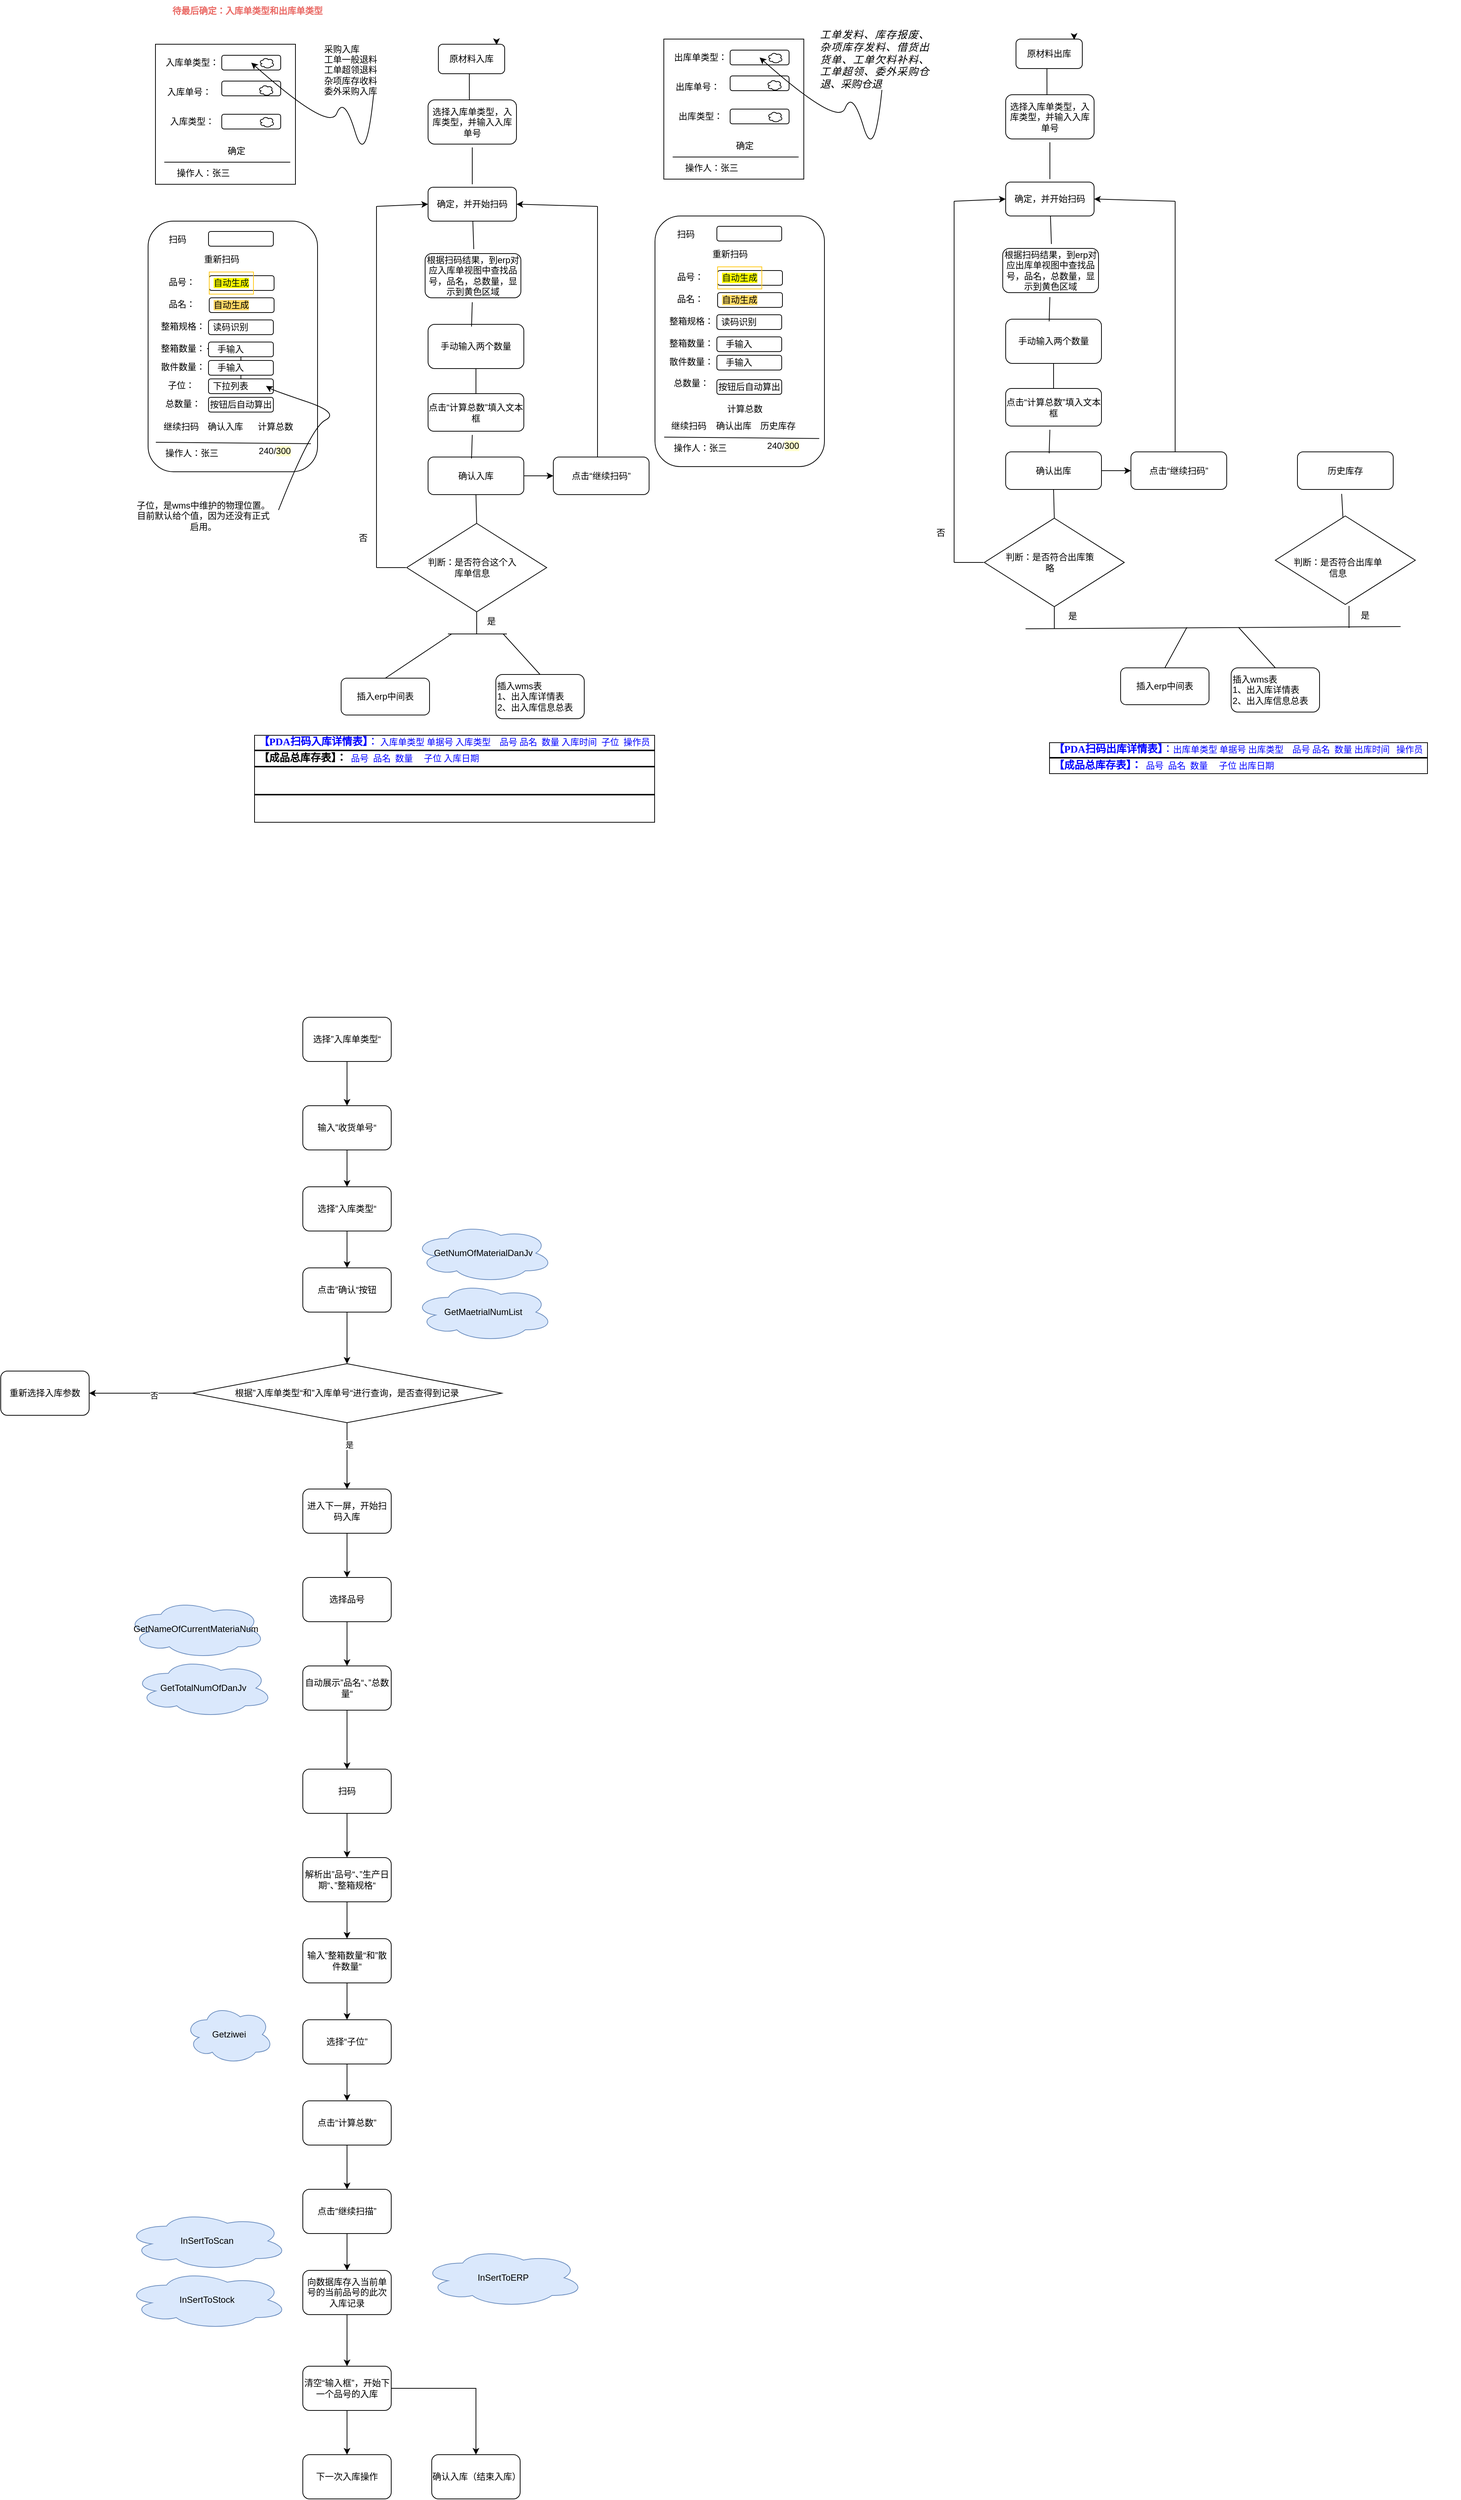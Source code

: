 <mxfile version="21.8.1" type="github">
  <diagram name="第 1 页" id="y83NkZobdRAXgaIIAB2W">
    <mxGraphModel dx="1961" dy="1775" grid="1" gridSize="10" guides="1" tooltips="1" connect="1" arrows="1" fold="1" page="1" pageScale="1" pageWidth="827" pageHeight="1169" math="0" shadow="0">
      <root>
        <mxCell id="0" />
        <mxCell id="1" parent="0" />
        <mxCell id="UqMTA79BDVshT1FZgmk1-54" value="" style="rounded=1;whiteSpace=wrap;html=1;" parent="1" vertex="1">
          <mxGeometry x="20" y="250" width="230" height="340" as="geometry" />
        </mxCell>
        <mxCell id="UqMTA79BDVshT1FZgmk1-1" value="" style="whiteSpace=wrap;html=1;aspect=fixed;" parent="1" vertex="1">
          <mxGeometry x="30" y="10" width="190" height="190" as="geometry" />
        </mxCell>
        <mxCell id="UqMTA79BDVshT1FZgmk1-2" value="入库单类型：" style="text;html=1;strokeColor=none;fillColor=none;align=center;verticalAlign=middle;whiteSpace=wrap;rounded=0;" parent="1" vertex="1">
          <mxGeometry x="40" y="20" width="80" height="30" as="geometry" />
        </mxCell>
        <mxCell id="UqMTA79BDVshT1FZgmk1-4" value="" style="rounded=1;whiteSpace=wrap;html=1;" parent="1" vertex="1">
          <mxGeometry x="120" y="25" width="80" height="20" as="geometry" />
        </mxCell>
        <mxCell id="UqMTA79BDVshT1FZgmk1-8" value="" style="ellipse;shape=cloud;whiteSpace=wrap;html=1;" parent="1" vertex="1">
          <mxGeometry x="171" y="28" width="20" height="15" as="geometry" />
        </mxCell>
        <mxCell id="UqMTA79BDVshT1FZgmk1-9" value="入库单号：" style="text;html=1;strokeColor=none;fillColor=none;align=center;verticalAlign=middle;whiteSpace=wrap;rounded=0;" parent="1" vertex="1">
          <mxGeometry x="36" y="60" width="80" height="30" as="geometry" />
        </mxCell>
        <mxCell id="UqMTA79BDVshT1FZgmk1-10" value="" style="rounded=1;whiteSpace=wrap;html=1;" parent="1" vertex="1">
          <mxGeometry x="120" y="60" width="80" height="20" as="geometry" />
        </mxCell>
        <mxCell id="UqMTA79BDVshT1FZgmk1-11" value="入库类型：" style="text;html=1;strokeColor=none;fillColor=none;align=center;verticalAlign=middle;whiteSpace=wrap;rounded=0;" parent="1" vertex="1">
          <mxGeometry x="40" y="100" width="80" height="30" as="geometry" />
        </mxCell>
        <mxCell id="UqMTA79BDVshT1FZgmk1-12" value="" style="rounded=1;whiteSpace=wrap;html=1;" parent="1" vertex="1">
          <mxGeometry x="120" y="105" width="80" height="20" as="geometry" />
        </mxCell>
        <mxCell id="UqMTA79BDVshT1FZgmk1-13" value="" style="ellipse;shape=cloud;whiteSpace=wrap;html=1;" parent="1" vertex="1">
          <mxGeometry x="171" y="108" width="20" height="15" as="geometry" />
        </mxCell>
        <mxCell id="UqMTA79BDVshT1FZgmk1-14" value="" style="ellipse;shape=cloud;whiteSpace=wrap;html=1;" parent="1" vertex="1">
          <mxGeometry x="170" y="65" width="20" height="15" as="geometry" />
        </mxCell>
        <mxCell id="UqMTA79BDVshT1FZgmk1-16" value="确定" style="text;html=1;strokeColor=none;fillColor=none;align=center;verticalAlign=middle;whiteSpace=wrap;rounded=0;" parent="1" vertex="1">
          <mxGeometry x="110" y="140" width="60" height="30" as="geometry" />
        </mxCell>
        <mxCell id="UqMTA79BDVshT1FZgmk1-18" value="操作人：张三" style="text;html=1;strokeColor=none;fillColor=none;align=center;verticalAlign=middle;whiteSpace=wrap;rounded=0;" parent="1" vertex="1">
          <mxGeometry x="50" y="170" width="90" height="30" as="geometry" />
        </mxCell>
        <mxCell id="UqMTA79BDVshT1FZgmk1-22" value="扫码" style="text;html=1;strokeColor=none;fillColor=none;align=center;verticalAlign=middle;whiteSpace=wrap;rounded=0;" parent="1" vertex="1">
          <mxGeometry x="30" y="260" width="60" height="30" as="geometry" />
        </mxCell>
        <mxCell id="UqMTA79BDVshT1FZgmk1-23" value="" style="rounded=1;whiteSpace=wrap;html=1;" parent="1" vertex="1">
          <mxGeometry x="102" y="264" width="88" height="20" as="geometry" />
        </mxCell>
        <mxCell id="UqMTA79BDVshT1FZgmk1-24" value="重新扫码" style="text;html=1;strokeColor=none;fillColor=none;align=center;verticalAlign=middle;whiteSpace=wrap;rounded=0;" parent="1" vertex="1">
          <mxGeometry x="90" y="287" width="60" height="30" as="geometry" />
        </mxCell>
        <mxCell id="UqMTA79BDVshT1FZgmk1-25" value="品号：" style="text;html=1;strokeColor=none;fillColor=none;align=center;verticalAlign=middle;whiteSpace=wrap;rounded=0;" parent="1" vertex="1">
          <mxGeometry x="36" y="324" width="60" height="18" as="geometry" />
        </mxCell>
        <mxCell id="UqMTA79BDVshT1FZgmk1-26" value="" style="rounded=1;whiteSpace=wrap;html=1;" parent="1" vertex="1">
          <mxGeometry x="103" y="324" width="88" height="20" as="geometry" />
        </mxCell>
        <mxCell id="UqMTA79BDVshT1FZgmk1-27" value="&lt;font style=&quot;background-color: rgb(255, 251, 0);&quot; color=&quot;#021909&quot;&gt;自动生成&lt;/font&gt;" style="text;html=1;strokeColor=#FFC814;fillColor=none;align=center;verticalAlign=middle;whiteSpace=wrap;rounded=0;" parent="1" vertex="1">
          <mxGeometry x="103" y="319" width="60" height="30" as="geometry" />
        </mxCell>
        <mxCell id="UqMTA79BDVshT1FZgmk1-28" value="品名：" style="text;html=1;strokeColor=none;fillColor=none;align=center;verticalAlign=middle;whiteSpace=wrap;rounded=0;" parent="1" vertex="1">
          <mxGeometry x="36" y="354" width="60" height="18" as="geometry" />
        </mxCell>
        <mxCell id="UqMTA79BDVshT1FZgmk1-29" value="" style="rounded=1;whiteSpace=wrap;html=1;" parent="1" vertex="1">
          <mxGeometry x="103" y="354" width="88" height="20" as="geometry" />
        </mxCell>
        <mxCell id="UqMTA79BDVshT1FZgmk1-30" value="&lt;span style=&quot;background-color: rgb(255, 217, 102);&quot;&gt;自动生成&lt;/span&gt;" style="text;html=1;strokeColor=none;fillColor=none;align=center;verticalAlign=middle;whiteSpace=wrap;rounded=0;" parent="1" vertex="1">
          <mxGeometry x="103" y="349" width="60" height="30" as="geometry" />
        </mxCell>
        <mxCell id="UqMTA79BDVshT1FZgmk1-31" value="整箱规格：" style="text;html=1;strokeColor=none;fillColor=none;align=center;verticalAlign=middle;whiteSpace=wrap;rounded=0;" parent="1" vertex="1">
          <mxGeometry x="35" y="384" width="65" height="18" as="geometry" />
        </mxCell>
        <mxCell id="UqMTA79BDVshT1FZgmk1-32" value="" style="rounded=1;whiteSpace=wrap;html=1;" parent="1" vertex="1">
          <mxGeometry x="102" y="384" width="88" height="20" as="geometry" />
        </mxCell>
        <mxCell id="UqMTA79BDVshT1FZgmk1-33" value="读码识别" style="text;html=1;strokeColor=none;fillColor=none;align=center;verticalAlign=middle;whiteSpace=wrap;rounded=0;" parent="1" vertex="1">
          <mxGeometry x="102" y="379" width="60" height="30" as="geometry" />
        </mxCell>
        <mxCell id="UqMTA79BDVshT1FZgmk1-46" value="" style="edgeStyle=orthogonalEdgeStyle;rounded=0;orthogonalLoop=1;jettySize=auto;html=1;" parent="1" source="UqMTA79BDVshT1FZgmk1-34" target="UqMTA79BDVshT1FZgmk1-45" edge="1">
          <mxGeometry relative="1" as="geometry" />
        </mxCell>
        <mxCell id="UqMTA79BDVshT1FZgmk1-34" value="整箱数量：" style="text;html=1;strokeColor=none;fillColor=none;align=center;verticalAlign=middle;whiteSpace=wrap;rounded=0;" parent="1" vertex="1">
          <mxGeometry x="35" y="414" width="65" height="18" as="geometry" />
        </mxCell>
        <mxCell id="UqMTA79BDVshT1FZgmk1-35" value="" style="rounded=1;whiteSpace=wrap;html=1;" parent="1" vertex="1">
          <mxGeometry x="102" y="414" width="88" height="20" as="geometry" />
        </mxCell>
        <mxCell id="UqMTA79BDVshT1FZgmk1-36" value="手输入" style="text;html=1;strokeColor=none;fillColor=none;align=center;verticalAlign=middle;whiteSpace=wrap;rounded=0;" parent="1" vertex="1">
          <mxGeometry x="102" y="409" width="60" height="30" as="geometry" />
        </mxCell>
        <mxCell id="UqMTA79BDVshT1FZgmk1-37" value="散件数量：" style="text;html=1;strokeColor=none;fillColor=none;align=center;verticalAlign=middle;whiteSpace=wrap;rounded=0;" parent="1" vertex="1">
          <mxGeometry x="35" y="439" width="65" height="18" as="geometry" />
        </mxCell>
        <mxCell id="UqMTA79BDVshT1FZgmk1-38" value="" style="rounded=1;whiteSpace=wrap;html=1;" parent="1" vertex="1">
          <mxGeometry x="102" y="439" width="88" height="20" as="geometry" />
        </mxCell>
        <mxCell id="UqMTA79BDVshT1FZgmk1-39" value="手输入" style="text;html=1;strokeColor=none;fillColor=none;align=center;verticalAlign=middle;whiteSpace=wrap;rounded=0;" parent="1" vertex="1">
          <mxGeometry x="102" y="434" width="60" height="30" as="geometry" />
        </mxCell>
        <mxCell id="UqMTA79BDVshT1FZgmk1-40" value="子位：" style="text;html=1;strokeColor=none;fillColor=none;align=center;verticalAlign=middle;whiteSpace=wrap;rounded=0;" parent="1" vertex="1">
          <mxGeometry x="35" y="464" width="60" height="18" as="geometry" />
        </mxCell>
        <mxCell id="UqMTA79BDVshT1FZgmk1-41" value="" style="rounded=1;whiteSpace=wrap;html=1;" parent="1" vertex="1">
          <mxGeometry x="102" y="464" width="88" height="20" as="geometry" />
        </mxCell>
        <mxCell id="UqMTA79BDVshT1FZgmk1-42" value="下拉列表" style="text;html=1;strokeColor=none;fillColor=none;align=center;verticalAlign=middle;whiteSpace=wrap;rounded=0;" parent="1" vertex="1">
          <mxGeometry x="102" y="459" width="60" height="30" as="geometry" />
        </mxCell>
        <mxCell id="UqMTA79BDVshT1FZgmk1-43" value="总数量：" style="text;html=1;strokeColor=none;fillColor=none;align=center;verticalAlign=middle;whiteSpace=wrap;rounded=0;" parent="1" vertex="1">
          <mxGeometry x="35" y="489" width="65" height="18" as="geometry" />
        </mxCell>
        <mxCell id="UqMTA79BDVshT1FZgmk1-44" value="" style="rounded=1;whiteSpace=wrap;html=1;" parent="1" vertex="1">
          <mxGeometry x="102" y="489" width="88" height="20" as="geometry" />
        </mxCell>
        <mxCell id="UqMTA79BDVshT1FZgmk1-45" value="按钮后自动算出" style="text;html=1;strokeColor=none;fillColor=none;align=center;verticalAlign=middle;whiteSpace=wrap;rounded=0;" parent="1" vertex="1">
          <mxGeometry x="102" y="484" width="88" height="30" as="geometry" />
        </mxCell>
        <mxCell id="UqMTA79BDVshT1FZgmk1-47" value="继续扫码" style="text;html=1;strokeColor=none;fillColor=none;align=center;verticalAlign=middle;whiteSpace=wrap;rounded=0;" parent="1" vertex="1">
          <mxGeometry x="35" y="514" width="60" height="30" as="geometry" />
        </mxCell>
        <mxCell id="UqMTA79BDVshT1FZgmk1-48" value="确认入库" style="text;html=1;strokeColor=none;fillColor=none;align=center;verticalAlign=middle;whiteSpace=wrap;rounded=0;" parent="1" vertex="1">
          <mxGeometry x="95" y="514" width="60" height="30" as="geometry" />
        </mxCell>
        <mxCell id="UqMTA79BDVshT1FZgmk1-49" value="计算总数" style="text;html=1;strokeColor=none;fillColor=none;align=center;verticalAlign=middle;whiteSpace=wrap;rounded=0;" parent="1" vertex="1">
          <mxGeometry x="163" y="514" width="60" height="30" as="geometry" />
        </mxCell>
        <mxCell id="UqMTA79BDVshT1FZgmk1-50" value="操作人：张三" style="text;html=1;strokeColor=none;fillColor=none;align=center;verticalAlign=middle;whiteSpace=wrap;rounded=0;" parent="1" vertex="1">
          <mxGeometry x="37.5" y="550" width="82.5" height="30" as="geometry" />
        </mxCell>
        <mxCell id="UqMTA79BDVshT1FZgmk1-51" value="240/&lt;span style=&quot;background-color: rgb(255, 255, 204);&quot;&gt;300&lt;/span&gt;" style="text;html=1;strokeColor=none;fillColor=none;align=center;verticalAlign=middle;whiteSpace=wrap;rounded=0;" parent="1" vertex="1">
          <mxGeometry x="162" y="547" width="60" height="30" as="geometry" />
        </mxCell>
        <mxCell id="UqMTA79BDVshT1FZgmk1-55" value="" style="endArrow=none;html=1;rounded=0;exitX=0;exitY=0;exitDx=0;exitDy=0;entryX=0.991;entryY=0.888;entryDx=0;entryDy=0;entryPerimeter=0;" parent="1" edge="1">
          <mxGeometry width="50" height="50" relative="1" as="geometry">
            <mxPoint x="30.5" y="550" as="sourcePoint" />
            <mxPoint x="240.93" y="551.92" as="targetPoint" />
          </mxGeometry>
        </mxCell>
        <mxCell id="UqMTA79BDVshT1FZgmk1-56" value="" style="endArrow=none;html=1;rounded=0;exitX=0;exitY=0;exitDx=0;exitDy=0;entryX=1.005;entryY=0.842;entryDx=0;entryDy=0;entryPerimeter=0;" parent="1" edge="1">
          <mxGeometry width="50" height="50" relative="1" as="geometry">
            <mxPoint x="42" y="170" as="sourcePoint" />
            <mxPoint x="212.95" y="169.98" as="targetPoint" />
          </mxGeometry>
        </mxCell>
        <mxCell id="UqMTA79BDVshT1FZgmk1-57" value="原材料入库" style="rounded=1;whiteSpace=wrap;html=1;" parent="1" vertex="1">
          <mxGeometry x="414" y="10" width="90" height="40" as="geometry" />
        </mxCell>
        <mxCell id="UqMTA79BDVshT1FZgmk1-58" value="选择入库单类型，入库类型，并输入入库单号" style="rounded=1;whiteSpace=wrap;html=1;" parent="1" vertex="1">
          <mxGeometry x="400" y="85.5" width="120" height="60" as="geometry" />
        </mxCell>
        <mxCell id="UqMTA79BDVshT1FZgmk1-59" value="确定，并开始扫码" style="rounded=1;whiteSpace=wrap;html=1;" parent="1" vertex="1">
          <mxGeometry x="400" y="204" width="120" height="46" as="geometry" />
        </mxCell>
        <mxCell id="UqMTA79BDVshT1FZgmk1-60" value="根据扫码结果，到erp对应入库单视图中查找品号，品名，总数量，显示到黄色区域" style="rounded=1;whiteSpace=wrap;html=1;" parent="1" vertex="1">
          <mxGeometry x="396" y="294" width="130" height="60" as="geometry" />
        </mxCell>
        <mxCell id="UqMTA79BDVshT1FZgmk1-62" value="&lt;div style=&quot;&quot;&gt;&lt;div style=&quot;text-align: left;&quot;&gt;采购入库&lt;/div&gt;&lt;/div&gt;&lt;div style=&quot;text-align: left;&quot;&gt;工单一般退料&lt;/div&gt;&lt;div style=&quot;text-align: left;&quot;&gt;工单超领退料&lt;/div&gt;&lt;div style=&quot;text-align: left;&quot;&gt;杂项库存收料&lt;/div&gt;&lt;div style=&quot;text-align: left;&quot;&gt;委外采购入库&lt;/div&gt;" style="text;html=1;strokeColor=none;fillColor=none;align=center;verticalAlign=middle;whiteSpace=wrap;rounded=0;" parent="1" vertex="1">
          <mxGeometry x="230" width="130" height="90" as="geometry" />
        </mxCell>
        <mxCell id="UqMTA79BDVshT1FZgmk1-65" value="手动输入两个数量" style="rounded=1;whiteSpace=wrap;html=1;" parent="1" vertex="1">
          <mxGeometry x="400" y="390" width="130" height="60" as="geometry" />
        </mxCell>
        <mxCell id="UqMTA79BDVshT1FZgmk1-66" value="点击“计算总数”填入文本框" style="rounded=1;whiteSpace=wrap;html=1;" parent="1" vertex="1">
          <mxGeometry x="400" y="484" width="130" height="51" as="geometry" />
        </mxCell>
        <mxCell id="UqMTA79BDVshT1FZgmk1-91" style="edgeStyle=orthogonalEdgeStyle;rounded=0;orthogonalLoop=1;jettySize=auto;html=1;exitX=1;exitY=0.5;exitDx=0;exitDy=0;entryX=0;entryY=0.5;entryDx=0;entryDy=0;" parent="1" source="UqMTA79BDVshT1FZgmk1-67" target="UqMTA79BDVshT1FZgmk1-68" edge="1">
          <mxGeometry relative="1" as="geometry" />
        </mxCell>
        <mxCell id="UqMTA79BDVshT1FZgmk1-67" value="确认入库" style="rounded=1;whiteSpace=wrap;html=1;" parent="1" vertex="1">
          <mxGeometry x="400" y="570" width="130" height="51" as="geometry" />
        </mxCell>
        <mxCell id="UqMTA79BDVshT1FZgmk1-68" value="点击“继续扫码”" style="rounded=1;whiteSpace=wrap;html=1;" parent="1" vertex="1">
          <mxGeometry x="570" y="570" width="130" height="51" as="geometry" />
        </mxCell>
        <mxCell id="UqMTA79BDVshT1FZgmk1-69" value="插入erp中间表" style="rounded=1;whiteSpace=wrap;html=1;" parent="1" vertex="1">
          <mxGeometry x="282" y="870" width="120" height="50" as="geometry" />
        </mxCell>
        <mxCell id="UqMTA79BDVshT1FZgmk1-70" value="插入wms表&lt;br&gt;1、出入库详情表&lt;br&gt;2、出入库信息总表" style="rounded=1;whiteSpace=wrap;html=1;align=left;" parent="1" vertex="1">
          <mxGeometry x="492" y="865" width="120" height="60" as="geometry" />
        </mxCell>
        <mxCell id="UqMTA79BDVshT1FZgmk1-71" value="" style="rhombus;whiteSpace=wrap;html=1;" parent="1" vertex="1">
          <mxGeometry x="371" y="660" width="190" height="120" as="geometry" />
        </mxCell>
        <mxCell id="UqMTA79BDVshT1FZgmk1-72" value="判断：是否符合这个入库单信息" style="text;html=1;strokeColor=none;fillColor=none;align=center;verticalAlign=middle;whiteSpace=wrap;rounded=0;" parent="1" vertex="1">
          <mxGeometry x="395" y="695" width="130" height="50" as="geometry" />
        </mxCell>
        <mxCell id="UqMTA79BDVshT1FZgmk1-75" value="" style="endArrow=none;html=1;rounded=0;entryX=0.5;entryY=1;entryDx=0;entryDy=0;" parent="1" target="UqMTA79BDVshT1FZgmk1-71" edge="1">
          <mxGeometry width="50" height="50" relative="1" as="geometry">
            <mxPoint x="466" y="810" as="sourcePoint" />
            <mxPoint x="250" y="840" as="targetPoint" />
          </mxGeometry>
        </mxCell>
        <mxCell id="UqMTA79BDVshT1FZgmk1-76" value="" style="endArrow=none;html=1;rounded=0;" parent="1" edge="1">
          <mxGeometry width="50" height="50" relative="1" as="geometry">
            <mxPoint x="427" y="810" as="sourcePoint" />
            <mxPoint x="507" y="810" as="targetPoint" />
          </mxGeometry>
        </mxCell>
        <mxCell id="UqMTA79BDVshT1FZgmk1-78" value="" style="endArrow=none;html=1;rounded=0;exitX=0.5;exitY=0;exitDx=0;exitDy=0;" parent="1" source="UqMTA79BDVshT1FZgmk1-69" edge="1">
          <mxGeometry width="50" height="50" relative="1" as="geometry">
            <mxPoint x="202" y="820" as="sourcePoint" />
            <mxPoint x="432" y="810" as="targetPoint" />
          </mxGeometry>
        </mxCell>
        <mxCell id="UqMTA79BDVshT1FZgmk1-79" value="" style="endArrow=none;html=1;rounded=0;exitX=0.5;exitY=0;exitDx=0;exitDy=0;" parent="1" source="UqMTA79BDVshT1FZgmk1-70" edge="1">
          <mxGeometry width="50" height="50" relative="1" as="geometry">
            <mxPoint x="292" y="840" as="sourcePoint" />
            <mxPoint x="502" y="810" as="targetPoint" />
          </mxGeometry>
        </mxCell>
        <mxCell id="UqMTA79BDVshT1FZgmk1-80" value="" style="endArrow=none;html=1;rounded=0;entryX=0.5;entryY=1;entryDx=0;entryDy=0;exitX=0.5;exitY=0;exitDx=0;exitDy=0;" parent="1" source="UqMTA79BDVshT1FZgmk1-71" target="UqMTA79BDVshT1FZgmk1-67" edge="1">
          <mxGeometry width="50" height="50" relative="1" as="geometry">
            <mxPoint x="240" y="790" as="sourcePoint" />
            <mxPoint x="290" y="740" as="targetPoint" />
          </mxGeometry>
        </mxCell>
        <mxCell id="UqMTA79BDVshT1FZgmk1-84" value="" style="endArrow=none;html=1;rounded=0;" parent="1" edge="1">
          <mxGeometry width="50" height="50" relative="1" as="geometry">
            <mxPoint x="330" y="720" as="sourcePoint" />
            <mxPoint x="370" y="720" as="targetPoint" />
          </mxGeometry>
        </mxCell>
        <mxCell id="UqMTA79BDVshT1FZgmk1-86" value="" style="endArrow=none;html=1;rounded=0;" parent="1" edge="1">
          <mxGeometry width="50" height="50" relative="1" as="geometry">
            <mxPoint x="330" y="720" as="sourcePoint" />
            <mxPoint x="330" y="230" as="targetPoint" />
          </mxGeometry>
        </mxCell>
        <mxCell id="UqMTA79BDVshT1FZgmk1-87" value="" style="endArrow=classic;html=1;rounded=0;entryX=0;entryY=0.5;entryDx=0;entryDy=0;" parent="1" target="UqMTA79BDVshT1FZgmk1-59" edge="1">
          <mxGeometry width="50" height="50" relative="1" as="geometry">
            <mxPoint x="330" y="230" as="sourcePoint" />
            <mxPoint x="330" y="180" as="targetPoint" />
          </mxGeometry>
        </mxCell>
        <mxCell id="UqMTA79BDVshT1FZgmk1-88" value="否" style="text;html=1;strokeColor=none;fillColor=none;align=center;verticalAlign=middle;whiteSpace=wrap;rounded=0;" parent="1" vertex="1">
          <mxGeometry x="282" y="665" width="60" height="30" as="geometry" />
        </mxCell>
        <mxCell id="UqMTA79BDVshT1FZgmk1-89" value="是" style="text;html=1;strokeColor=none;fillColor=none;align=center;verticalAlign=middle;whiteSpace=wrap;rounded=0;" parent="1" vertex="1">
          <mxGeometry x="456" y="778" width="60" height="30" as="geometry" />
        </mxCell>
        <mxCell id="UqMTA79BDVshT1FZgmk1-92" value="" style="endArrow=none;html=1;rounded=0;" parent="1" edge="1">
          <mxGeometry width="50" height="50" relative="1" as="geometry">
            <mxPoint x="630" y="570" as="sourcePoint" />
            <mxPoint x="630" y="230" as="targetPoint" />
          </mxGeometry>
        </mxCell>
        <mxCell id="UqMTA79BDVshT1FZgmk1-93" value="" style="endArrow=classic;html=1;rounded=0;entryX=1;entryY=0.5;entryDx=0;entryDy=0;" parent="1" target="UqMTA79BDVshT1FZgmk1-59" edge="1">
          <mxGeometry width="50" height="50" relative="1" as="geometry">
            <mxPoint x="630" y="230" as="sourcePoint" />
            <mxPoint x="680" y="180" as="targetPoint" />
          </mxGeometry>
        </mxCell>
        <mxCell id="UqMTA79BDVshT1FZgmk1-94" value="" style="endArrow=none;html=1;rounded=0;exitX=0.417;exitY=0.008;exitDx=0;exitDy=0;exitPerimeter=0;" parent="1" edge="1">
          <mxGeometry width="50" height="50" relative="1" as="geometry">
            <mxPoint x="456.04" y="85.98" as="sourcePoint" />
            <mxPoint x="456" y="50" as="targetPoint" />
          </mxGeometry>
        </mxCell>
        <mxCell id="UqMTA79BDVshT1FZgmk1-95" style="edgeStyle=orthogonalEdgeStyle;rounded=0;orthogonalLoop=1;jettySize=auto;html=1;exitX=0.75;exitY=0;exitDx=0;exitDy=0;entryX=0.878;entryY=0.025;entryDx=0;entryDy=0;entryPerimeter=0;" parent="1" source="UqMTA79BDVshT1FZgmk1-57" target="UqMTA79BDVshT1FZgmk1-57" edge="1">
          <mxGeometry relative="1" as="geometry" />
        </mxCell>
        <mxCell id="UqMTA79BDVshT1FZgmk1-97" value="" style="endArrow=none;html=1;rounded=0;" parent="1" edge="1">
          <mxGeometry width="50" height="50" relative="1" as="geometry">
            <mxPoint x="460" y="200" as="sourcePoint" />
            <mxPoint x="460" y="150" as="targetPoint" />
          </mxGeometry>
        </mxCell>
        <mxCell id="UqMTA79BDVshT1FZgmk1-98" value="" style="endArrow=none;html=1;rounded=0;exitX=0.508;exitY=-0.1;exitDx=0;exitDy=0;exitPerimeter=0;" parent="1" source="UqMTA79BDVshT1FZgmk1-60" target="UqMTA79BDVshT1FZgmk1-59" edge="1">
          <mxGeometry width="50" height="50" relative="1" as="geometry">
            <mxPoint x="410" y="300" as="sourcePoint" />
            <mxPoint x="460" y="250" as="targetPoint" />
          </mxGeometry>
        </mxCell>
        <mxCell id="UqMTA79BDVshT1FZgmk1-99" value="" style="endArrow=none;html=1;rounded=0;exitX=0.454;exitY=0.05;exitDx=0;exitDy=0;exitPerimeter=0;" parent="1" source="UqMTA79BDVshT1FZgmk1-65" edge="1">
          <mxGeometry width="50" height="50" relative="1" as="geometry">
            <mxPoint x="410" y="410" as="sourcePoint" />
            <mxPoint x="460" y="360" as="targetPoint" />
          </mxGeometry>
        </mxCell>
        <mxCell id="UqMTA79BDVshT1FZgmk1-100" value="" style="endArrow=none;html=1;rounded=0;exitX=0.5;exitY=0;exitDx=0;exitDy=0;entryX=0.5;entryY=1;entryDx=0;entryDy=0;" parent="1" source="UqMTA79BDVshT1FZgmk1-66" target="UqMTA79BDVshT1FZgmk1-65" edge="1">
          <mxGeometry width="50" height="50" relative="1" as="geometry">
            <mxPoint x="420" y="500" as="sourcePoint" />
            <mxPoint x="470" y="450" as="targetPoint" />
          </mxGeometry>
        </mxCell>
        <mxCell id="UqMTA79BDVshT1FZgmk1-101" value="" style="endArrow=none;html=1;rounded=0;exitX=0.454;exitY=0.039;exitDx=0;exitDy=0;exitPerimeter=0;" parent="1" source="UqMTA79BDVshT1FZgmk1-67" edge="1">
          <mxGeometry width="50" height="50" relative="1" as="geometry">
            <mxPoint x="410" y="590" as="sourcePoint" />
            <mxPoint x="460" y="540" as="targetPoint" />
          </mxGeometry>
        </mxCell>
        <mxCell id="UqMTA79BDVshT1FZgmk1-102" value="子位，是wms中维护的物理位置。目前默认给个值，因为还没有正式启用。" style="text;html=1;strokeColor=none;fillColor=none;align=center;verticalAlign=middle;whiteSpace=wrap;rounded=0;" parent="1" vertex="1">
          <mxGeometry y="635" width="190" height="30" as="geometry" />
        </mxCell>
        <mxCell id="UqMTA79BDVshT1FZgmk1-103" value="" style="curved=1;endArrow=classic;html=1;rounded=0;exitX=1.037;exitY=0.233;exitDx=0;exitDy=0;exitPerimeter=0;" parent="1" source="UqMTA79BDVshT1FZgmk1-102" edge="1">
          <mxGeometry width="50" height="50" relative="1" as="geometry">
            <mxPoint x="121" y="635" as="sourcePoint" />
            <mxPoint x="180" y="473.557" as="targetPoint" />
            <Array as="points">
              <mxPoint x="241" y="530" />
              <mxPoint x="280" y="510" />
              <mxPoint x="191" y="480" />
            </Array>
          </mxGeometry>
        </mxCell>
        <mxCell id="UqMTA79BDVshT1FZgmk1-104" value="" style="curved=1;endArrow=classic;html=1;rounded=0;" parent="1" edge="1">
          <mxGeometry width="50" height="50" relative="1" as="geometry">
            <mxPoint x="326" y="79" as="sourcePoint" />
            <mxPoint x="160" y="35" as="targetPoint" />
            <Array as="points">
              <mxPoint x="316" y="179" />
              <mxPoint x="286" y="79" />
              <mxPoint x="266" y="129" />
            </Array>
          </mxGeometry>
        </mxCell>
        <mxCell id="UqMTA79BDVshT1FZgmk1-105" value="&lt;p class=&quot;MsoNormal&quot; align=&quot;justify&quot; style=&quot;margin: 0pt 0pt 0.0pt; text-align: justify; font-family: Calibri; font-size: 10.5pt; caret-color: rgb(0, 0, 0); color: rgb(0, 0, 0); font-style: normal; font-variant-caps: normal; font-weight: normal; letter-spacing: normal; text-indent: 0px; text-transform: none; word-spacing: 0px; -webkit-text-stroke-width: 0px; border: 1pt solid windowtext; padding: 1pt 4pt;&quot;&gt;&lt;b style=&quot;text-decoration: none;&quot;&gt;&lt;span style=&quot;font-family: 宋体; color: rgb(0, 0, 255); font-weight: bold; font-size: 10.5pt;&quot;&gt;&lt;font face=&quot;宋体&quot;&gt;【&lt;/font&gt;&lt;/span&gt;&lt;/b&gt;&lt;b style=&quot;text-decoration: none;&quot;&gt;&lt;span style=&quot;font-family: Calibri; color: rgb(0, 0, 255); font-weight: bold; font-size: 10.5pt;&quot;&gt;PDA&lt;/span&gt;&lt;/b&gt;&lt;b style=&quot;text-decoration: none;&quot;&gt;&lt;span style=&quot;font-family: 宋体; color: rgb(0, 0, 255); font-weight: bold; font-size: 10.5pt;&quot;&gt;&lt;font face=&quot;宋体&quot;&gt;扫码入库详情表】&lt;/font&gt;&lt;/span&gt;&lt;/b&gt;&lt;span style=&quot;text-decoration: none; font-family: 宋体; color: rgb(0, 0, 255); font-size: 10.5pt;&quot;&gt;&lt;font face=&quot;宋体&quot;&gt;：&lt;/font&gt;&lt;/span&gt;&lt;span style=&quot;text-decoration: none; font-family: Calibri; color: rgb(0, 0, 255); font-size: 9pt;&quot;&gt;&amp;nbsp;&lt;/span&gt;&lt;span style=&quot;font-family: 宋体; color: rgb(0, 0, 255); font-size: 9pt;&quot;&gt;&lt;font style=&quot;text-decoration: none;&quot; face=&quot;宋体&quot;&gt;入库单类型&lt;/font&gt;&lt;span style=&quot;text-decoration: none;&quot; class=&quot;Apple-converted-space&quot;&gt;&amp;nbsp;&lt;/span&gt;&lt;font style=&quot;text-decoration: none;&quot; face=&quot;宋体&quot;&gt;单据号&lt;/font&gt;&lt;span style=&quot;text-decoration: none;&quot; class=&quot;Apple-converted-space&quot;&gt;&amp;nbsp;&lt;/span&gt;&lt;font style=&quot;text-decoration: none;&quot; face=&quot;宋体&quot;&gt;入库类型&lt;/font&gt;&lt;span style=&quot;text-decoration: none;&quot; class=&quot;Apple-converted-space&quot;&gt;&amp;nbsp;&lt;/span&gt;&amp;nbsp;&lt;font style=&quot;text-decoration: none;&quot; face=&quot;Calibri&quot;&gt;&amp;nbsp;&lt;/font&gt;&lt;font face=&quot;宋体&quot;&gt;&amp;nbsp;品号 品名 &amp;nbsp;数量&lt;span class=&quot;Apple-converted-space&quot;&gt;&amp;nbsp;&lt;/span&gt;&lt;/font&gt;&lt;/span&gt;&lt;span style=&quot;text-decoration: none; font-family: 宋体; color: rgb(0, 0, 255); font-size: 9pt;&quot;&gt;&lt;font face=&quot;宋体&quot;&gt;入库时间&lt;/font&gt;&lt;span class=&quot;Apple-converted-space&quot;&gt;&amp;nbsp;&lt;/span&gt;&lt;span class=&quot;Apple-converted-space&quot;&gt;&amp;nbsp;&lt;/span&gt;&lt;font face=&quot;宋体&quot;&gt;子位&lt;/font&gt;&lt;span class=&quot;Apple-converted-space&quot;&gt;&amp;nbsp;&lt;/span&gt;&amp;nbsp;&lt;font face=&quot;宋体&quot;&gt;操作员&lt;/font&gt;&lt;/span&gt;&lt;/p&gt;&lt;p class=&quot;MsoNormal&quot; align=&quot;justify&quot; style=&quot;margin: 0pt 0pt 0.0pt; text-align: justify; font-family: Calibri; font-size: 10.5pt; caret-color: rgb(0, 0, 0); color: rgb(0, 0, 0); font-style: normal; font-variant-caps: normal; font-weight: normal; letter-spacing: normal; text-indent: 0px; text-transform: none; word-spacing: 0px; -webkit-text-stroke-width: 0px; text-decoration: none; border: 1pt solid windowtext; padding: 1pt 4pt;&quot;&gt;&lt;b style=&quot;border-color: var(--border-color);&quot;&gt;&lt;font style=&quot;border-color: var(--border-color);&quot; face=&quot;宋体&quot;&gt;【成品总库存表】：&lt;/font&gt;&lt;/b&gt;&lt;span style=&quot;border-color: var(--border-color); color: rgb(0, 0, 255); font-size: 9pt;&quot;&gt;&amp;nbsp;&amp;nbsp;&lt;/span&gt;&lt;span style=&quot;border-color: var(--border-color); font-family: Helvetica; color: rgb(0, 0, 255); font-size: 9pt;&quot;&gt;&lt;font style=&quot;border-color: var(--border-color);&quot; face=&quot;宋体&quot;&gt;品号&lt;/font&gt;&lt;/span&gt;&lt;span style=&quot;border-color: var(--border-color); color: rgb(0, 0, 255); font-size: 9pt;&quot;&gt;&amp;nbsp;&amp;nbsp;&lt;/span&gt;&lt;span style=&quot;border-color: var(--border-color); font-family: 宋体; color: rgb(0, 0, 255); font-size: 9pt;&quot;&gt;品名&lt;/span&gt;&lt;span style=&quot;border-color: var(--border-color); color: rgb(0, 0, 255); font-size: 9pt;&quot;&gt;&amp;nbsp;&amp;nbsp;&lt;/span&gt;&lt;span style=&quot;border-color: var(--border-color); font-family: 宋体; color: rgb(0, 0, 255); font-size: 9pt;&quot;&gt;数量&lt;/span&gt;&lt;span style=&quot;border-color: var(--border-color); color: rgb(0, 0, 255); font-size: 9pt;&quot;&gt;&amp;nbsp;&amp;nbsp;&lt;/span&gt;&lt;span style=&quot;border-color: var(--border-color); color: rgb(0, 0, 255); font-size: 9pt;&quot;&gt;&amp;nbsp;&lt;/span&gt;&lt;span style=&quot;border-color: var(--border-color); color: rgb(0, 0, 255); font-size: 9pt;&quot;&gt;&amp;nbsp;&amp;nbsp;&lt;/span&gt;&lt;span style=&quot;border-color: var(--border-color); font-family: 宋体; color: rgb(0, 0, 255); font-size: 9pt;&quot;&gt;子位&lt;/span&gt;&lt;span style=&quot;border-color: var(--border-color); color: rgb(0, 0, 255); font-size: 9pt;&quot;&gt;&amp;nbsp;&lt;/span&gt;&lt;span style=&quot;border-color: var(--border-color); font-family: 宋体; color: rgb(0, 0, 255); font-size: 9pt;&quot;&gt;入库日期&lt;/span&gt;&lt;br&gt;&lt;span style=&quot;font-family: Calibri; color: rgb(0, 0, 255); font-size: 9pt;&quot;&gt;&lt;/span&gt;&lt;/p&gt;&lt;p class=&quot;MsoNormal&quot; align=&quot;justify&quot; style=&quot;margin: 0pt 0pt 0.0pt; text-align: justify; font-family: Calibri; font-size: 10.5pt; caret-color: rgb(0, 0, 0); color: rgb(0, 0, 0); font-style: normal; font-variant-caps: normal; font-weight: normal; letter-spacing: normal; text-indent: 0px; text-transform: none; word-spacing: 0px; -webkit-text-stroke-width: 0px; text-decoration: none; border: 1pt solid windowtext; padding: 1pt 4pt;&quot;&gt;&lt;br&gt;&lt;br&gt;&lt;span style=&quot;font-family: 宋体; color: rgb(0, 0, 255); font-size: 10.5pt;&quot;&gt;&lt;/span&gt;&lt;/p&gt;&lt;p class=&quot;MsoNormal&quot; align=&quot;justify&quot; style=&quot;margin: 0pt 0pt 0.0pt; text-align: justify; font-size: 10.5pt; caret-color: rgb(0, 0, 0); color: rgb(0, 0, 0); font-style: normal; font-variant-caps: normal; font-weight: normal; letter-spacing: normal; text-indent: 0px; text-transform: none; word-spacing: 0px; -webkit-text-stroke-width: 0px; text-decoration: none; border: 1pt solid windowtext; padding: 1pt 4pt;&quot;&gt;&lt;br&gt;&lt;br&gt;&lt;span style=&quot;font-family: 宋体; color: rgb(0, 0, 255); font-weight: normal; font-size: 9pt;&quot;&gt;&lt;/span&gt;&lt;/p&gt;" style="text;whiteSpace=wrap;html=1;" parent="1" vertex="1">
          <mxGeometry x="162" y="940" width="560" height="140" as="geometry" />
        </mxCell>
        <mxCell id="UqMTA79BDVshT1FZgmk1-106" value="" style="rounded=1;whiteSpace=wrap;html=1;" parent="1" vertex="1">
          <mxGeometry x="708" y="243" width="230" height="340" as="geometry" />
        </mxCell>
        <mxCell id="UqMTA79BDVshT1FZgmk1-107" value="" style="whiteSpace=wrap;html=1;aspect=fixed;" parent="1" vertex="1">
          <mxGeometry x="720" y="3" width="190" height="190" as="geometry" />
        </mxCell>
        <mxCell id="UqMTA79BDVshT1FZgmk1-108" value="出库单类型：" style="text;html=1;strokeColor=none;fillColor=none;align=center;verticalAlign=middle;whiteSpace=wrap;rounded=0;" parent="1" vertex="1">
          <mxGeometry x="730" y="13" width="80" height="30" as="geometry" />
        </mxCell>
        <mxCell id="UqMTA79BDVshT1FZgmk1-109" value="" style="rounded=1;whiteSpace=wrap;html=1;" parent="1" vertex="1">
          <mxGeometry x="810" y="18" width="80" height="20" as="geometry" />
        </mxCell>
        <mxCell id="UqMTA79BDVshT1FZgmk1-110" value="" style="ellipse;shape=cloud;whiteSpace=wrap;html=1;" parent="1" vertex="1">
          <mxGeometry x="861" y="21" width="20" height="15" as="geometry" />
        </mxCell>
        <mxCell id="UqMTA79BDVshT1FZgmk1-111" value="出库单号：" style="text;html=1;strokeColor=none;fillColor=none;align=center;verticalAlign=middle;whiteSpace=wrap;rounded=0;" parent="1" vertex="1">
          <mxGeometry x="726" y="53" width="80" height="30" as="geometry" />
        </mxCell>
        <mxCell id="UqMTA79BDVshT1FZgmk1-112" value="" style="rounded=1;whiteSpace=wrap;html=1;" parent="1" vertex="1">
          <mxGeometry x="810" y="53" width="80" height="20" as="geometry" />
        </mxCell>
        <mxCell id="UqMTA79BDVshT1FZgmk1-113" value="出库类型：" style="text;html=1;strokeColor=none;fillColor=none;align=center;verticalAlign=middle;whiteSpace=wrap;rounded=0;" parent="1" vertex="1">
          <mxGeometry x="730" y="93" width="80" height="30" as="geometry" />
        </mxCell>
        <mxCell id="UqMTA79BDVshT1FZgmk1-114" value="" style="rounded=1;whiteSpace=wrap;html=1;" parent="1" vertex="1">
          <mxGeometry x="810" y="98" width="80" height="20" as="geometry" />
        </mxCell>
        <mxCell id="UqMTA79BDVshT1FZgmk1-115" value="" style="ellipse;shape=cloud;whiteSpace=wrap;html=1;" parent="1" vertex="1">
          <mxGeometry x="861" y="101" width="20" height="15" as="geometry" />
        </mxCell>
        <mxCell id="UqMTA79BDVshT1FZgmk1-116" value="" style="ellipse;shape=cloud;whiteSpace=wrap;html=1;" parent="1" vertex="1">
          <mxGeometry x="860" y="58" width="20" height="15" as="geometry" />
        </mxCell>
        <mxCell id="UqMTA79BDVshT1FZgmk1-117" value="确定" style="text;html=1;strokeColor=none;fillColor=none;align=center;verticalAlign=middle;whiteSpace=wrap;rounded=0;" parent="1" vertex="1">
          <mxGeometry x="800" y="133" width="60" height="30" as="geometry" />
        </mxCell>
        <mxCell id="UqMTA79BDVshT1FZgmk1-118" value="操作人：张三" style="text;html=1;strokeColor=none;fillColor=none;align=center;verticalAlign=middle;whiteSpace=wrap;rounded=0;" parent="1" vertex="1">
          <mxGeometry x="740" y="163" width="90" height="30" as="geometry" />
        </mxCell>
        <mxCell id="UqMTA79BDVshT1FZgmk1-119" value="扫码" style="text;html=1;strokeColor=none;fillColor=none;align=center;verticalAlign=middle;whiteSpace=wrap;rounded=0;" parent="1" vertex="1">
          <mxGeometry x="720" y="253" width="60" height="30" as="geometry" />
        </mxCell>
        <mxCell id="UqMTA79BDVshT1FZgmk1-120" value="" style="rounded=1;whiteSpace=wrap;html=1;" parent="1" vertex="1">
          <mxGeometry x="792" y="257" width="88" height="20" as="geometry" />
        </mxCell>
        <mxCell id="UqMTA79BDVshT1FZgmk1-121" value="重新扫码" style="text;html=1;strokeColor=none;fillColor=none;align=center;verticalAlign=middle;whiteSpace=wrap;rounded=0;" parent="1" vertex="1">
          <mxGeometry x="780" y="280" width="60" height="30" as="geometry" />
        </mxCell>
        <mxCell id="UqMTA79BDVshT1FZgmk1-122" value="品号：" style="text;html=1;strokeColor=none;fillColor=none;align=center;verticalAlign=middle;whiteSpace=wrap;rounded=0;" parent="1" vertex="1">
          <mxGeometry x="726" y="317" width="60" height="18" as="geometry" />
        </mxCell>
        <mxCell id="UqMTA79BDVshT1FZgmk1-123" value="" style="rounded=1;whiteSpace=wrap;html=1;" parent="1" vertex="1">
          <mxGeometry x="793" y="317" width="88" height="20" as="geometry" />
        </mxCell>
        <mxCell id="UqMTA79BDVshT1FZgmk1-124" value="&lt;font style=&quot;background-color: rgb(255, 251, 0);&quot; color=&quot;#021909&quot;&gt;自动生成&lt;/font&gt;" style="text;html=1;strokeColor=#FFC814;fillColor=none;align=center;verticalAlign=middle;whiteSpace=wrap;rounded=0;" parent="1" vertex="1">
          <mxGeometry x="793" y="312" width="60" height="30" as="geometry" />
        </mxCell>
        <mxCell id="UqMTA79BDVshT1FZgmk1-125" value="品名：" style="text;html=1;strokeColor=none;fillColor=none;align=center;verticalAlign=middle;whiteSpace=wrap;rounded=0;" parent="1" vertex="1">
          <mxGeometry x="726" y="347" width="60" height="18" as="geometry" />
        </mxCell>
        <mxCell id="UqMTA79BDVshT1FZgmk1-126" value="" style="rounded=1;whiteSpace=wrap;html=1;" parent="1" vertex="1">
          <mxGeometry x="793" y="347" width="88" height="20" as="geometry" />
        </mxCell>
        <mxCell id="UqMTA79BDVshT1FZgmk1-127" value="&lt;span style=&quot;background-color: rgb(255, 217, 102);&quot;&gt;自动生成&lt;/span&gt;" style="text;html=1;strokeColor=none;fillColor=none;align=center;verticalAlign=middle;whiteSpace=wrap;rounded=0;" parent="1" vertex="1">
          <mxGeometry x="793" y="342" width="60" height="30" as="geometry" />
        </mxCell>
        <mxCell id="UqMTA79BDVshT1FZgmk1-128" value="整箱规格：" style="text;html=1;strokeColor=none;fillColor=none;align=center;verticalAlign=middle;whiteSpace=wrap;rounded=0;" parent="1" vertex="1">
          <mxGeometry x="725" y="377" width="65" height="18" as="geometry" />
        </mxCell>
        <mxCell id="UqMTA79BDVshT1FZgmk1-129" value="" style="rounded=1;whiteSpace=wrap;html=1;" parent="1" vertex="1">
          <mxGeometry x="792" y="377" width="88" height="20" as="geometry" />
        </mxCell>
        <mxCell id="UqMTA79BDVshT1FZgmk1-130" value="读码识别" style="text;html=1;strokeColor=none;fillColor=none;align=center;verticalAlign=middle;whiteSpace=wrap;rounded=0;" parent="1" vertex="1">
          <mxGeometry x="792" y="372" width="60" height="30" as="geometry" />
        </mxCell>
        <mxCell id="UqMTA79BDVshT1FZgmk1-132" value="整箱数量：" style="text;html=1;strokeColor=none;fillColor=none;align=center;verticalAlign=middle;whiteSpace=wrap;rounded=0;" parent="1" vertex="1">
          <mxGeometry x="725" y="407" width="65" height="18" as="geometry" />
        </mxCell>
        <mxCell id="UqMTA79BDVshT1FZgmk1-133" value="" style="rounded=1;whiteSpace=wrap;html=1;" parent="1" vertex="1">
          <mxGeometry x="792" y="407" width="88" height="20" as="geometry" />
        </mxCell>
        <mxCell id="UqMTA79BDVshT1FZgmk1-134" value="手输入" style="text;html=1;strokeColor=none;fillColor=none;align=center;verticalAlign=middle;whiteSpace=wrap;rounded=0;" parent="1" vertex="1">
          <mxGeometry x="792" y="402" width="60" height="30" as="geometry" />
        </mxCell>
        <mxCell id="UqMTA79BDVshT1FZgmk1-135" value="散件数量：" style="text;html=1;strokeColor=none;fillColor=none;align=center;verticalAlign=middle;whiteSpace=wrap;rounded=0;" parent="1" vertex="1">
          <mxGeometry x="725" y="432" width="65" height="18" as="geometry" />
        </mxCell>
        <mxCell id="UqMTA79BDVshT1FZgmk1-136" value="" style="rounded=1;whiteSpace=wrap;html=1;" parent="1" vertex="1">
          <mxGeometry x="792" y="432" width="88" height="20" as="geometry" />
        </mxCell>
        <mxCell id="UqMTA79BDVshT1FZgmk1-137" value="手输入" style="text;html=1;strokeColor=none;fillColor=none;align=center;verticalAlign=middle;whiteSpace=wrap;rounded=0;" parent="1" vertex="1">
          <mxGeometry x="792" y="427" width="60" height="30" as="geometry" />
        </mxCell>
        <mxCell id="UqMTA79BDVshT1FZgmk1-141" value="总数量：" style="text;html=1;strokeColor=none;fillColor=none;align=center;verticalAlign=middle;whiteSpace=wrap;rounded=0;" parent="1" vertex="1">
          <mxGeometry x="725" y="461" width="65" height="18" as="geometry" />
        </mxCell>
        <mxCell id="UqMTA79BDVshT1FZgmk1-142" value="" style="rounded=1;whiteSpace=wrap;html=1;" parent="1" vertex="1">
          <mxGeometry x="792" y="465" width="88" height="20" as="geometry" />
        </mxCell>
        <mxCell id="UqMTA79BDVshT1FZgmk1-143" value="按钮后自动算出" style="text;html=1;strokeColor=none;fillColor=none;align=center;verticalAlign=middle;whiteSpace=wrap;rounded=0;" parent="1" vertex="1">
          <mxGeometry x="792" y="460" width="88" height="30" as="geometry" />
        </mxCell>
        <mxCell id="UqMTA79BDVshT1FZgmk1-144" value="继续扫码" style="text;html=1;strokeColor=none;fillColor=none;align=center;verticalAlign=middle;whiteSpace=wrap;rounded=0;" parent="1" vertex="1">
          <mxGeometry x="724" y="513" width="60" height="30" as="geometry" />
        </mxCell>
        <mxCell id="UqMTA79BDVshT1FZgmk1-145" value="确认出库" style="text;html=1;strokeColor=none;fillColor=none;align=center;verticalAlign=middle;whiteSpace=wrap;rounded=0;" parent="1" vertex="1">
          <mxGeometry x="785" y="513" width="60" height="30" as="geometry" />
        </mxCell>
        <mxCell id="UqMTA79BDVshT1FZgmk1-146" value="计算总数" style="text;html=1;strokeColor=none;fillColor=none;align=center;verticalAlign=middle;whiteSpace=wrap;rounded=0;" parent="1" vertex="1">
          <mxGeometry x="800" y="490" width="60" height="30" as="geometry" />
        </mxCell>
        <mxCell id="UqMTA79BDVshT1FZgmk1-147" value="操作人：张三" style="text;html=1;strokeColor=none;fillColor=none;align=center;verticalAlign=middle;whiteSpace=wrap;rounded=0;" parent="1" vertex="1">
          <mxGeometry x="727.5" y="543" width="82.5" height="30" as="geometry" />
        </mxCell>
        <mxCell id="UqMTA79BDVshT1FZgmk1-148" value="240/&lt;span style=&quot;background-color: rgb(255, 255, 204);&quot;&gt;300&lt;/span&gt;" style="text;html=1;strokeColor=none;fillColor=none;align=center;verticalAlign=middle;whiteSpace=wrap;rounded=0;" parent="1" vertex="1">
          <mxGeometry x="852" y="540" width="60" height="30" as="geometry" />
        </mxCell>
        <mxCell id="UqMTA79BDVshT1FZgmk1-149" value="" style="endArrow=none;html=1;rounded=0;exitX=0;exitY=0;exitDx=0;exitDy=0;entryX=0.991;entryY=0.888;entryDx=0;entryDy=0;entryPerimeter=0;" parent="1" edge="1">
          <mxGeometry width="50" height="50" relative="1" as="geometry">
            <mxPoint x="720.5" y="543" as="sourcePoint" />
            <mxPoint x="930.93" y="544.92" as="targetPoint" />
          </mxGeometry>
        </mxCell>
        <mxCell id="UqMTA79BDVshT1FZgmk1-150" value="" style="endArrow=none;html=1;rounded=0;exitX=0;exitY=0;exitDx=0;exitDy=0;entryX=1.005;entryY=0.842;entryDx=0;entryDy=0;entryPerimeter=0;" parent="1" edge="1">
          <mxGeometry width="50" height="50" relative="1" as="geometry">
            <mxPoint x="732" y="163" as="sourcePoint" />
            <mxPoint x="902.95" y="162.98" as="targetPoint" />
          </mxGeometry>
        </mxCell>
        <mxCell id="UqMTA79BDVshT1FZgmk1-152" value="" style="curved=1;endArrow=classic;html=1;rounded=0;" parent="1" edge="1">
          <mxGeometry width="50" height="50" relative="1" as="geometry">
            <mxPoint x="1016" y="72" as="sourcePoint" />
            <mxPoint x="850" y="28" as="targetPoint" />
            <Array as="points">
              <mxPoint x="1006" y="172" />
              <mxPoint x="976" y="72" />
              <mxPoint x="956" y="122" />
            </Array>
          </mxGeometry>
        </mxCell>
        <mxCell id="UqMTA79BDVshT1FZgmk1-153" value="&lt;p class=&quot;MsoNormal&quot; style=&quot;margin: 0pt 0pt 0.0pt; text-align: justify; font-family: Calibri; font-size: 10.5pt; caret-color: rgb(0, 0, 0); color: rgb(0, 0, 0); font-style: normal; font-variant-caps: normal; font-weight: normal; letter-spacing: normal; text-indent: 0px; text-transform: none; word-spacing: 0px; -webkit-text-stroke-width: 0px; text-decoration: none;&quot;&gt;&lt;i&gt;&lt;span style=&quot;font-family: 宋体; font-style: italic; font-size: 10.5pt;&quot;&gt;&lt;font face=&quot;宋体&quot;&gt;工单发料、库存报废、杂项库存发料、借货出货单、工单欠料补料、工单超领、委外采购仓退、采购仓退&lt;/font&gt;&lt;/span&gt;&lt;/i&gt;&lt;/p&gt;" style="text;whiteSpace=wrap;html=1;" parent="1" vertex="1">
          <mxGeometry x="930" y="-17" width="150" height="110" as="geometry" />
        </mxCell>
        <mxCell id="UqMTA79BDVshT1FZgmk1-155" value="历史库存" style="text;html=1;strokeColor=none;fillColor=none;align=center;verticalAlign=middle;whiteSpace=wrap;rounded=0;" parent="1" vertex="1">
          <mxGeometry x="845" y="513" width="60" height="30" as="geometry" />
        </mxCell>
        <mxCell id="UqMTA79BDVshT1FZgmk1-188" value="原材料出库" style="rounded=1;whiteSpace=wrap;html=1;" parent="1" vertex="1">
          <mxGeometry x="1198" y="3" width="90" height="40" as="geometry" />
        </mxCell>
        <mxCell id="UqMTA79BDVshT1FZgmk1-189" value="选择入库单类型，入库类型，并输入入库单号" style="rounded=1;whiteSpace=wrap;html=1;" parent="1" vertex="1">
          <mxGeometry x="1184" y="78.5" width="120" height="60" as="geometry" />
        </mxCell>
        <mxCell id="UqMTA79BDVshT1FZgmk1-190" value="确定，并开始扫码" style="rounded=1;whiteSpace=wrap;html=1;" parent="1" vertex="1">
          <mxGeometry x="1184" y="197" width="120" height="46" as="geometry" />
        </mxCell>
        <mxCell id="UqMTA79BDVshT1FZgmk1-191" value="根据扫码结果，到erp对应出库单视图中查找品号，品名，总数量，显示到黄色区域" style="rounded=1;whiteSpace=wrap;html=1;" parent="1" vertex="1">
          <mxGeometry x="1180" y="287" width="130" height="60" as="geometry" />
        </mxCell>
        <mxCell id="UqMTA79BDVshT1FZgmk1-192" value="手动输入两个数量" style="rounded=1;whiteSpace=wrap;html=1;" parent="1" vertex="1">
          <mxGeometry x="1184" y="383" width="130" height="60" as="geometry" />
        </mxCell>
        <mxCell id="UqMTA79BDVshT1FZgmk1-193" value="点击“计算总数”填入文本框" style="rounded=1;whiteSpace=wrap;html=1;" parent="1" vertex="1">
          <mxGeometry x="1184" y="477" width="130" height="51" as="geometry" />
        </mxCell>
        <mxCell id="UqMTA79BDVshT1FZgmk1-194" style="edgeStyle=orthogonalEdgeStyle;rounded=0;orthogonalLoop=1;jettySize=auto;html=1;exitX=1;exitY=0.5;exitDx=0;exitDy=0;entryX=0;entryY=0.5;entryDx=0;entryDy=0;" parent="1" source="UqMTA79BDVshT1FZgmk1-195" target="UqMTA79BDVshT1FZgmk1-196" edge="1">
          <mxGeometry relative="1" as="geometry" />
        </mxCell>
        <mxCell id="UqMTA79BDVshT1FZgmk1-195" value="确认出库" style="rounded=1;whiteSpace=wrap;html=1;" parent="1" vertex="1">
          <mxGeometry x="1184" y="563" width="130" height="51" as="geometry" />
        </mxCell>
        <mxCell id="UqMTA79BDVshT1FZgmk1-196" value="点击“继续扫码”" style="rounded=1;whiteSpace=wrap;html=1;" parent="1" vertex="1">
          <mxGeometry x="1354" y="563" width="130" height="51" as="geometry" />
        </mxCell>
        <mxCell id="UqMTA79BDVshT1FZgmk1-197" value="插入erp中间表" style="rounded=1;whiteSpace=wrap;html=1;" parent="1" vertex="1">
          <mxGeometry x="1340" y="856" width="120" height="50" as="geometry" />
        </mxCell>
        <mxCell id="UqMTA79BDVshT1FZgmk1-198" value="插入wms表&lt;br&gt;1、出入库详情表&lt;br&gt;2、出入库信息总表" style="rounded=1;whiteSpace=wrap;html=1;align=left;" parent="1" vertex="1">
          <mxGeometry x="1490" y="856" width="120" height="60" as="geometry" />
        </mxCell>
        <mxCell id="UqMTA79BDVshT1FZgmk1-199" value="" style="rhombus;whiteSpace=wrap;html=1;" parent="1" vertex="1">
          <mxGeometry x="1155" y="653" width="190" height="120" as="geometry" />
        </mxCell>
        <mxCell id="UqMTA79BDVshT1FZgmk1-200" value="判断：是否符合出库策略" style="text;html=1;strokeColor=none;fillColor=none;align=center;verticalAlign=middle;whiteSpace=wrap;rounded=0;" parent="1" vertex="1">
          <mxGeometry x="1179" y="688" width="130" height="50" as="geometry" />
        </mxCell>
        <mxCell id="UqMTA79BDVshT1FZgmk1-201" value="" style="endArrow=none;html=1;rounded=0;entryX=0.5;entryY=1;entryDx=0;entryDy=0;" parent="1" target="UqMTA79BDVshT1FZgmk1-199" edge="1">
          <mxGeometry width="50" height="50" relative="1" as="geometry">
            <mxPoint x="1250" y="803" as="sourcePoint" />
            <mxPoint x="1034" y="833" as="targetPoint" />
          </mxGeometry>
        </mxCell>
        <mxCell id="UqMTA79BDVshT1FZgmk1-202" value="" style="endArrow=none;html=1;rounded=0;" parent="1" edge="1">
          <mxGeometry width="50" height="50" relative="1" as="geometry">
            <mxPoint x="1211" y="803" as="sourcePoint" />
            <mxPoint x="1720" y="800" as="targetPoint" />
          </mxGeometry>
        </mxCell>
        <mxCell id="UqMTA79BDVshT1FZgmk1-203" value="" style="endArrow=none;html=1;rounded=0;exitX=0.5;exitY=0;exitDx=0;exitDy=0;" parent="1" source="UqMTA79BDVshT1FZgmk1-197" edge="1">
          <mxGeometry width="50" height="50" relative="1" as="geometry">
            <mxPoint x="1200" y="811" as="sourcePoint" />
            <mxPoint x="1430" y="801" as="targetPoint" />
          </mxGeometry>
        </mxCell>
        <mxCell id="UqMTA79BDVshT1FZgmk1-204" value="" style="endArrow=none;html=1;rounded=0;exitX=0.5;exitY=0;exitDx=0;exitDy=0;" parent="1" source="UqMTA79BDVshT1FZgmk1-198" edge="1">
          <mxGeometry width="50" height="50" relative="1" as="geometry">
            <mxPoint x="1290" y="831" as="sourcePoint" />
            <mxPoint x="1500" y="801" as="targetPoint" />
          </mxGeometry>
        </mxCell>
        <mxCell id="UqMTA79BDVshT1FZgmk1-205" value="" style="endArrow=none;html=1;rounded=0;entryX=0.5;entryY=1;entryDx=0;entryDy=0;exitX=0.5;exitY=0;exitDx=0;exitDy=0;" parent="1" source="UqMTA79BDVshT1FZgmk1-199" target="UqMTA79BDVshT1FZgmk1-195" edge="1">
          <mxGeometry width="50" height="50" relative="1" as="geometry">
            <mxPoint x="1024" y="783" as="sourcePoint" />
            <mxPoint x="1074" y="733" as="targetPoint" />
          </mxGeometry>
        </mxCell>
        <mxCell id="UqMTA79BDVshT1FZgmk1-206" value="" style="endArrow=none;html=1;rounded=0;" parent="1" edge="1">
          <mxGeometry width="50" height="50" relative="1" as="geometry">
            <mxPoint x="1114" y="713" as="sourcePoint" />
            <mxPoint x="1154" y="713" as="targetPoint" />
          </mxGeometry>
        </mxCell>
        <mxCell id="UqMTA79BDVshT1FZgmk1-207" value="" style="endArrow=none;html=1;rounded=0;" parent="1" edge="1">
          <mxGeometry width="50" height="50" relative="1" as="geometry">
            <mxPoint x="1114" y="713" as="sourcePoint" />
            <mxPoint x="1114" y="223" as="targetPoint" />
          </mxGeometry>
        </mxCell>
        <mxCell id="UqMTA79BDVshT1FZgmk1-208" value="" style="endArrow=classic;html=1;rounded=0;entryX=0;entryY=0.5;entryDx=0;entryDy=0;" parent="1" target="UqMTA79BDVshT1FZgmk1-190" edge="1">
          <mxGeometry width="50" height="50" relative="1" as="geometry">
            <mxPoint x="1114" y="223" as="sourcePoint" />
            <mxPoint x="1114" y="173" as="targetPoint" />
          </mxGeometry>
        </mxCell>
        <mxCell id="UqMTA79BDVshT1FZgmk1-209" value="否" style="text;html=1;strokeColor=none;fillColor=none;align=center;verticalAlign=middle;whiteSpace=wrap;rounded=0;" parent="1" vertex="1">
          <mxGeometry x="1066" y="658" width="60" height="30" as="geometry" />
        </mxCell>
        <mxCell id="UqMTA79BDVshT1FZgmk1-210" value="是" style="text;html=1;strokeColor=none;fillColor=none;align=center;verticalAlign=middle;whiteSpace=wrap;rounded=0;" parent="1" vertex="1">
          <mxGeometry x="1240" y="771" width="70" height="30" as="geometry" />
        </mxCell>
        <mxCell id="UqMTA79BDVshT1FZgmk1-211" value="" style="endArrow=none;html=1;rounded=0;" parent="1" edge="1">
          <mxGeometry width="50" height="50" relative="1" as="geometry">
            <mxPoint x="1414" y="563" as="sourcePoint" />
            <mxPoint x="1414" y="223" as="targetPoint" />
          </mxGeometry>
        </mxCell>
        <mxCell id="UqMTA79BDVshT1FZgmk1-212" value="" style="endArrow=classic;html=1;rounded=0;entryX=1;entryY=0.5;entryDx=0;entryDy=0;" parent="1" target="UqMTA79BDVshT1FZgmk1-190" edge="1">
          <mxGeometry width="50" height="50" relative="1" as="geometry">
            <mxPoint x="1414" y="223" as="sourcePoint" />
            <mxPoint x="1464" y="173" as="targetPoint" />
          </mxGeometry>
        </mxCell>
        <mxCell id="UqMTA79BDVshT1FZgmk1-213" value="" style="endArrow=none;html=1;rounded=0;exitX=0.417;exitY=0.008;exitDx=0;exitDy=0;exitPerimeter=0;" parent="1" edge="1">
          <mxGeometry width="50" height="50" relative="1" as="geometry">
            <mxPoint x="1240.04" y="78.98" as="sourcePoint" />
            <mxPoint x="1240" y="43" as="targetPoint" />
          </mxGeometry>
        </mxCell>
        <mxCell id="UqMTA79BDVshT1FZgmk1-214" style="edgeStyle=orthogonalEdgeStyle;rounded=0;orthogonalLoop=1;jettySize=auto;html=1;exitX=0.75;exitY=0;exitDx=0;exitDy=0;entryX=0.878;entryY=0.025;entryDx=0;entryDy=0;entryPerimeter=0;" parent="1" source="UqMTA79BDVshT1FZgmk1-188" target="UqMTA79BDVshT1FZgmk1-188" edge="1">
          <mxGeometry relative="1" as="geometry" />
        </mxCell>
        <mxCell id="UqMTA79BDVshT1FZgmk1-215" value="" style="endArrow=none;html=1;rounded=0;" parent="1" edge="1">
          <mxGeometry width="50" height="50" relative="1" as="geometry">
            <mxPoint x="1244" y="193" as="sourcePoint" />
            <mxPoint x="1244" y="143" as="targetPoint" />
          </mxGeometry>
        </mxCell>
        <mxCell id="UqMTA79BDVshT1FZgmk1-216" value="" style="endArrow=none;html=1;rounded=0;exitX=0.508;exitY=-0.1;exitDx=0;exitDy=0;exitPerimeter=0;" parent="1" source="UqMTA79BDVshT1FZgmk1-191" target="UqMTA79BDVshT1FZgmk1-190" edge="1">
          <mxGeometry width="50" height="50" relative="1" as="geometry">
            <mxPoint x="1194" y="293" as="sourcePoint" />
            <mxPoint x="1244" y="243" as="targetPoint" />
          </mxGeometry>
        </mxCell>
        <mxCell id="UqMTA79BDVshT1FZgmk1-217" value="" style="endArrow=none;html=1;rounded=0;exitX=0.454;exitY=0.05;exitDx=0;exitDy=0;exitPerimeter=0;" parent="1" source="UqMTA79BDVshT1FZgmk1-192" edge="1">
          <mxGeometry width="50" height="50" relative="1" as="geometry">
            <mxPoint x="1194" y="403" as="sourcePoint" />
            <mxPoint x="1244" y="353" as="targetPoint" />
          </mxGeometry>
        </mxCell>
        <mxCell id="UqMTA79BDVshT1FZgmk1-218" value="" style="endArrow=none;html=1;rounded=0;exitX=0.5;exitY=0;exitDx=0;exitDy=0;entryX=0.5;entryY=1;entryDx=0;entryDy=0;" parent="1" source="UqMTA79BDVshT1FZgmk1-193" target="UqMTA79BDVshT1FZgmk1-192" edge="1">
          <mxGeometry width="50" height="50" relative="1" as="geometry">
            <mxPoint x="1204" y="493" as="sourcePoint" />
            <mxPoint x="1254" y="443" as="targetPoint" />
          </mxGeometry>
        </mxCell>
        <mxCell id="UqMTA79BDVshT1FZgmk1-219" value="" style="endArrow=none;html=1;rounded=0;exitX=0.454;exitY=0.039;exitDx=0;exitDy=0;exitPerimeter=0;" parent="1" source="UqMTA79BDVshT1FZgmk1-195" edge="1">
          <mxGeometry width="50" height="50" relative="1" as="geometry">
            <mxPoint x="1194" y="583" as="sourcePoint" />
            <mxPoint x="1244" y="533" as="targetPoint" />
          </mxGeometry>
        </mxCell>
        <mxCell id="UqMTA79BDVshT1FZgmk1-221" value="历史库存" style="rounded=1;whiteSpace=wrap;html=1;" parent="1" vertex="1">
          <mxGeometry x="1580" y="563" width="130" height="51" as="geometry" />
        </mxCell>
        <mxCell id="UqMTA79BDVshT1FZgmk1-222" value="" style="rhombus;whiteSpace=wrap;html=1;" parent="1" vertex="1">
          <mxGeometry x="1550" y="650" width="190" height="120" as="geometry" />
        </mxCell>
        <mxCell id="UqMTA79BDVshT1FZgmk1-223" value="判断：是否符合出库单信息" style="text;html=1;strokeColor=none;fillColor=none;align=center;verticalAlign=middle;whiteSpace=wrap;rounded=0;" parent="1" vertex="1">
          <mxGeometry x="1570" y="695" width="130" height="50" as="geometry" />
        </mxCell>
        <mxCell id="UqMTA79BDVshT1FZgmk1-224" value="" style="endArrow=none;html=1;rounded=0;entryX=0.5;entryY=1;entryDx=0;entryDy=0;" parent="1" edge="1">
          <mxGeometry width="50" height="50" relative="1" as="geometry">
            <mxPoint x="1650" y="802" as="sourcePoint" />
            <mxPoint x="1650" y="772" as="targetPoint" />
          </mxGeometry>
        </mxCell>
        <mxCell id="UqMTA79BDVshT1FZgmk1-225" value="是" style="text;html=1;strokeColor=none;fillColor=none;align=center;verticalAlign=middle;whiteSpace=wrap;rounded=0;" parent="1" vertex="1">
          <mxGeometry x="1637" y="770" width="70" height="30" as="geometry" />
        </mxCell>
        <mxCell id="UqMTA79BDVshT1FZgmk1-226" value="" style="endArrow=none;html=1;rounded=0;" parent="1" source="UqMTA79BDVshT1FZgmk1-222" edge="1">
          <mxGeometry width="50" height="50" relative="1" as="geometry">
            <mxPoint x="1600" y="670" as="sourcePoint" />
            <mxPoint x="1640" y="620" as="targetPoint" />
          </mxGeometry>
        </mxCell>
        <mxCell id="UqMTA79BDVshT1FZgmk1-227" value="&lt;p class=&quot;MsoNormal&quot; align=&quot;justify&quot; style=&quot;margin: 0pt 0pt 0.0pt; text-align: justify; font-family: Calibri; font-size: 10.5pt; caret-color: rgb(0, 0, 0); color: rgb(0, 0, 0); font-style: normal; font-variant-caps: normal; font-weight: normal; letter-spacing: normal; text-indent: 0px; text-transform: none; word-spacing: 0px; -webkit-text-stroke-width: 0px; text-decoration: none; border: 1pt solid windowtext; padding: 1pt 4pt;&quot;&gt;&lt;b&gt;&lt;span style=&quot;font-family: 宋体; color: rgb(0, 0, 255); font-weight: bold; font-size: 10.5pt;&quot;&gt;&lt;font face=&quot;宋体&quot;&gt;【&lt;/font&gt;&lt;/span&gt;&lt;/b&gt;&lt;b&gt;&lt;span style=&quot;font-family: Calibri; color: rgb(0, 0, 255); font-weight: bold; font-size: 10.5pt;&quot;&gt;PDA&lt;/span&gt;&lt;/b&gt;&lt;b&gt;&lt;span style=&quot;font-family: 宋体; color: rgb(0, 0, 255); font-weight: bold; font-size: 10.5pt;&quot;&gt;&lt;font face=&quot;宋体&quot;&gt;扫码出库详情表】&lt;/font&gt;&lt;/span&gt;&lt;/b&gt;&lt;span style=&quot;font-family: 宋体; color: rgb(0, 0, 255); font-size: 10.5pt;&quot;&gt;&lt;font face=&quot;宋体&quot;&gt;：&lt;/font&gt;&lt;/span&gt;&lt;span style=&quot;font-family: 宋体; color: rgb(0, 0, 255); font-size: 9pt;&quot;&gt;&lt;font face=&quot;宋体&quot;&gt;出库单类型&lt;/font&gt;&lt;span class=&quot;Apple-converted-space&quot;&gt;&amp;nbsp;&lt;/span&gt;&lt;font face=&quot;宋体&quot;&gt;单据号&lt;/font&gt;&lt;span class=&quot;Apple-converted-space&quot;&gt;&amp;nbsp;&lt;/span&gt;&lt;font face=&quot;宋体&quot;&gt;出库类型&lt;/font&gt;&lt;span class=&quot;Apple-converted-space&quot;&gt;&amp;nbsp;&lt;/span&gt;&amp;nbsp;&amp;nbsp;&amp;nbsp;&lt;font face=&quot;宋体&quot;&gt;品号&lt;/font&gt;&lt;span class=&quot;Apple-converted-space&quot;&gt;&amp;nbsp;&lt;/span&gt;&lt;font face=&quot;宋体&quot;&gt;品名&lt;/font&gt;&lt;span class=&quot;Apple-converted-space&quot;&gt;&amp;nbsp;&lt;/span&gt;&amp;nbsp;&lt;font face=&quot;宋体&quot;&gt;数量&lt;/font&gt;&lt;span class=&quot;Apple-converted-space&quot;&gt;&amp;nbsp;&lt;/span&gt;&lt;font face=&quot;宋体&quot;&gt;出库时间&lt;/font&gt;&lt;span class=&quot;Apple-converted-space&quot;&gt;&amp;nbsp;&lt;/span&gt;&amp;nbsp;&amp;nbsp;&lt;font face=&quot;宋体&quot;&gt;操作员&lt;/font&gt;&lt;/span&gt;&lt;span style=&quot;font-family: 宋体; color: rgb(0, 0, 255); font-size: 9pt;&quot;&gt;&lt;/span&gt;&lt;/p&gt;&lt;p class=&quot;MsoNormal&quot; align=&quot;justify&quot; style=&quot;margin: 0pt 0pt 0.0pt; text-align: justify; font-family: Calibri; font-size: 10.5pt; caret-color: rgb(0, 0, 0); color: rgb(0, 0, 0); font-style: normal; font-variant-caps: normal; font-weight: normal; letter-spacing: normal; text-indent: 0px; text-transform: none; word-spacing: 0px; -webkit-text-stroke-width: 0px; text-decoration: none; border: 1pt solid windowtext; padding: 1pt 4pt;&quot;&gt;&lt;b&gt;&lt;span style=&quot;font-family: 宋体; color: rgb(0, 0, 255); font-weight: bold; font-size: 10.5pt;&quot;&gt;&lt;font face=&quot;宋体&quot;&gt;【成品总库存表】：&lt;/font&gt;&lt;/span&gt;&lt;/b&gt;&lt;span style=&quot;font-family: 宋体; color: rgb(0, 0, 255); font-weight: normal; font-size: 9pt;&quot;&gt;&amp;nbsp;&amp;nbsp;&lt;font face=&quot;宋体&quot;&gt;品号&lt;/font&gt;&lt;span class=&quot;Apple-converted-space&quot;&gt;&amp;nbsp;&lt;/span&gt;&amp;nbsp;&lt;font face=&quot;宋体&quot;&gt;品名&lt;/font&gt;&lt;span class=&quot;Apple-converted-space&quot;&gt;&amp;nbsp;&lt;/span&gt;&amp;nbsp;&lt;font face=&quot;宋体&quot;&gt;数量&lt;/font&gt;&lt;span class=&quot;Apple-converted-space&quot;&gt;&amp;nbsp;&lt;/span&gt;&amp;nbsp;&amp;nbsp;&amp;nbsp;&amp;nbsp;&lt;font face=&quot;宋体&quot;&gt;子位&lt;/font&gt;&lt;span class=&quot;Apple-converted-space&quot;&gt;&amp;nbsp;&lt;/span&gt;&lt;font face=&quot;宋体&quot;&gt;出库日期&lt;/font&gt;&lt;/span&gt;&lt;span style=&quot;font-family: 宋体; color: rgb(0, 0, 255); font-weight: normal; font-size: 9pt;&quot;&gt;&lt;/span&gt;&lt;/p&gt;" style="text;whiteSpace=wrap;html=1;" parent="1" vertex="1">
          <mxGeometry x="1241" y="950" width="560" height="70" as="geometry" />
        </mxCell>
        <mxCell id="UqMTA79BDVshT1FZgmk1-229" value="&lt;font color=&quot;#ea6b66&quot;&gt;&lt;b&gt;待最后确定：入库单类型和出库单类型&lt;/b&gt;&lt;/font&gt;" style="text;html=1;strokeColor=none;fillColor=none;align=center;verticalAlign=middle;whiteSpace=wrap;rounded=0;" parent="1" vertex="1">
          <mxGeometry x="10" y="-50" width="290" height="30" as="geometry" />
        </mxCell>
        <mxCell id="4AMvPK2bkexULknXlE5J-4" style="edgeStyle=orthogonalEdgeStyle;rounded=0;orthogonalLoop=1;jettySize=auto;html=1;entryX=0.5;entryY=0;entryDx=0;entryDy=0;" edge="1" parent="1" source="4AMvPK2bkexULknXlE5J-1" target="4AMvPK2bkexULknXlE5J-2">
          <mxGeometry relative="1" as="geometry" />
        </mxCell>
        <mxCell id="4AMvPK2bkexULknXlE5J-1" value="选择”入库单类型“" style="rounded=1;whiteSpace=wrap;html=1;" vertex="1" parent="1">
          <mxGeometry x="230" y="1330" width="120" height="60" as="geometry" />
        </mxCell>
        <mxCell id="4AMvPK2bkexULknXlE5J-5" style="edgeStyle=orthogonalEdgeStyle;rounded=0;orthogonalLoop=1;jettySize=auto;html=1;" edge="1" parent="1" source="4AMvPK2bkexULknXlE5J-2" target="4AMvPK2bkexULknXlE5J-3">
          <mxGeometry relative="1" as="geometry" />
        </mxCell>
        <mxCell id="4AMvPK2bkexULknXlE5J-2" value="输入”收货单号“" style="rounded=1;whiteSpace=wrap;html=1;" vertex="1" parent="1">
          <mxGeometry x="230" y="1450" width="120" height="60" as="geometry" />
        </mxCell>
        <mxCell id="4AMvPK2bkexULknXlE5J-7" style="edgeStyle=orthogonalEdgeStyle;rounded=0;orthogonalLoop=1;jettySize=auto;html=1;entryX=0.5;entryY=0;entryDx=0;entryDy=0;" edge="1" parent="1" source="4AMvPK2bkexULknXlE5J-3" target="4AMvPK2bkexULknXlE5J-6">
          <mxGeometry relative="1" as="geometry" />
        </mxCell>
        <mxCell id="4AMvPK2bkexULknXlE5J-3" value="选择”入库类型“" style="rounded=1;whiteSpace=wrap;html=1;" vertex="1" parent="1">
          <mxGeometry x="230" y="1560" width="120" height="60" as="geometry" />
        </mxCell>
        <mxCell id="4AMvPK2bkexULknXlE5J-9" style="edgeStyle=orthogonalEdgeStyle;rounded=0;orthogonalLoop=1;jettySize=auto;html=1;entryX=0.5;entryY=0;entryDx=0;entryDy=0;" edge="1" parent="1" source="4AMvPK2bkexULknXlE5J-6" target="4AMvPK2bkexULknXlE5J-8">
          <mxGeometry relative="1" as="geometry" />
        </mxCell>
        <mxCell id="4AMvPK2bkexULknXlE5J-6" value="点击”确认“按钮" style="rounded=1;whiteSpace=wrap;html=1;" vertex="1" parent="1">
          <mxGeometry x="230" y="1670" width="120" height="60" as="geometry" />
        </mxCell>
        <mxCell id="4AMvPK2bkexULknXlE5J-11" style="edgeStyle=orthogonalEdgeStyle;rounded=0;orthogonalLoop=1;jettySize=auto;html=1;entryX=0.5;entryY=0;entryDx=0;entryDy=0;" edge="1" parent="1" source="4AMvPK2bkexULknXlE5J-8" target="4AMvPK2bkexULknXlE5J-10">
          <mxGeometry relative="1" as="geometry" />
        </mxCell>
        <mxCell id="4AMvPK2bkexULknXlE5J-15" value="是" style="edgeLabel;html=1;align=center;verticalAlign=middle;resizable=0;points=[];" vertex="1" connectable="0" parent="4AMvPK2bkexULknXlE5J-11">
          <mxGeometry x="-0.328" y="3" relative="1" as="geometry">
            <mxPoint as="offset" />
          </mxGeometry>
        </mxCell>
        <mxCell id="4AMvPK2bkexULknXlE5J-13" style="edgeStyle=orthogonalEdgeStyle;rounded=0;orthogonalLoop=1;jettySize=auto;html=1;" edge="1" parent="1" source="4AMvPK2bkexULknXlE5J-8" target="4AMvPK2bkexULknXlE5J-12">
          <mxGeometry relative="1" as="geometry" />
        </mxCell>
        <mxCell id="4AMvPK2bkexULknXlE5J-14" value="否" style="edgeLabel;html=1;align=center;verticalAlign=middle;resizable=0;points=[];" vertex="1" connectable="0" parent="4AMvPK2bkexULknXlE5J-13">
          <mxGeometry x="-0.251" y="3" relative="1" as="geometry">
            <mxPoint as="offset" />
          </mxGeometry>
        </mxCell>
        <mxCell id="4AMvPK2bkexULknXlE5J-8" value="根据”入库单类型“和”入库单号“进行查询，是否查得到记录" style="rhombus;whiteSpace=wrap;html=1;" vertex="1" parent="1">
          <mxGeometry x="80" y="1800" width="420" height="80" as="geometry" />
        </mxCell>
        <mxCell id="4AMvPK2bkexULknXlE5J-17" style="edgeStyle=orthogonalEdgeStyle;rounded=0;orthogonalLoop=1;jettySize=auto;html=1;entryX=0.5;entryY=0;entryDx=0;entryDy=0;" edge="1" parent="1" source="4AMvPK2bkexULknXlE5J-10" target="4AMvPK2bkexULknXlE5J-16">
          <mxGeometry relative="1" as="geometry" />
        </mxCell>
        <mxCell id="4AMvPK2bkexULknXlE5J-10" value="进入下一屏，开始扫码入库" style="rounded=1;whiteSpace=wrap;html=1;" vertex="1" parent="1">
          <mxGeometry x="230" y="1970" width="120" height="60" as="geometry" />
        </mxCell>
        <mxCell id="4AMvPK2bkexULknXlE5J-12" value="重新选择入库参数" style="rounded=1;whiteSpace=wrap;html=1;" vertex="1" parent="1">
          <mxGeometry x="-180" y="1810" width="120" height="60" as="geometry" />
        </mxCell>
        <mxCell id="4AMvPK2bkexULknXlE5J-19" style="edgeStyle=orthogonalEdgeStyle;rounded=0;orthogonalLoop=1;jettySize=auto;html=1;entryX=0.5;entryY=0;entryDx=0;entryDy=0;" edge="1" parent="1" source="4AMvPK2bkexULknXlE5J-16" target="4AMvPK2bkexULknXlE5J-18">
          <mxGeometry relative="1" as="geometry" />
        </mxCell>
        <mxCell id="4AMvPK2bkexULknXlE5J-16" value="选择品号" style="rounded=1;whiteSpace=wrap;html=1;" vertex="1" parent="1">
          <mxGeometry x="230" y="2090" width="120" height="60" as="geometry" />
        </mxCell>
        <mxCell id="4AMvPK2bkexULknXlE5J-21" style="edgeStyle=orthogonalEdgeStyle;rounded=0;orthogonalLoop=1;jettySize=auto;html=1;" edge="1" parent="1" source="4AMvPK2bkexULknXlE5J-18" target="4AMvPK2bkexULknXlE5J-20">
          <mxGeometry relative="1" as="geometry" />
        </mxCell>
        <mxCell id="4AMvPK2bkexULknXlE5J-18" value="自动展示”品名“、”总数量“" style="rounded=1;whiteSpace=wrap;html=1;" vertex="1" parent="1">
          <mxGeometry x="230" y="2210" width="120" height="60" as="geometry" />
        </mxCell>
        <mxCell id="4AMvPK2bkexULknXlE5J-23" style="edgeStyle=orthogonalEdgeStyle;rounded=0;orthogonalLoop=1;jettySize=auto;html=1;" edge="1" parent="1" source="4AMvPK2bkexULknXlE5J-20" target="4AMvPK2bkexULknXlE5J-22">
          <mxGeometry relative="1" as="geometry" />
        </mxCell>
        <mxCell id="4AMvPK2bkexULknXlE5J-20" value="扫码" style="rounded=1;whiteSpace=wrap;html=1;" vertex="1" parent="1">
          <mxGeometry x="230" y="2350" width="120" height="60" as="geometry" />
        </mxCell>
        <mxCell id="4AMvPK2bkexULknXlE5J-25" style="edgeStyle=orthogonalEdgeStyle;rounded=0;orthogonalLoop=1;jettySize=auto;html=1;entryX=0.5;entryY=0;entryDx=0;entryDy=0;" edge="1" parent="1" source="4AMvPK2bkexULknXlE5J-22" target="4AMvPK2bkexULknXlE5J-24">
          <mxGeometry relative="1" as="geometry" />
        </mxCell>
        <mxCell id="4AMvPK2bkexULknXlE5J-22" value="解析出”品号“、”生产日期“、”整箱规格“" style="rounded=1;whiteSpace=wrap;html=1;" vertex="1" parent="1">
          <mxGeometry x="230" y="2470" width="120" height="60" as="geometry" />
        </mxCell>
        <mxCell id="4AMvPK2bkexULknXlE5J-27" style="edgeStyle=orthogonalEdgeStyle;rounded=0;orthogonalLoop=1;jettySize=auto;html=1;entryX=0.5;entryY=0;entryDx=0;entryDy=0;" edge="1" parent="1" source="4AMvPK2bkexULknXlE5J-24" target="4AMvPK2bkexULknXlE5J-26">
          <mxGeometry relative="1" as="geometry" />
        </mxCell>
        <mxCell id="4AMvPK2bkexULknXlE5J-24" value="输入”整箱数量“和”散件数量“" style="rounded=1;whiteSpace=wrap;html=1;" vertex="1" parent="1">
          <mxGeometry x="230" y="2580" width="120" height="60" as="geometry" />
        </mxCell>
        <mxCell id="4AMvPK2bkexULknXlE5J-29" style="edgeStyle=orthogonalEdgeStyle;rounded=0;orthogonalLoop=1;jettySize=auto;html=1;entryX=0.5;entryY=0;entryDx=0;entryDy=0;" edge="1" parent="1" source="4AMvPK2bkexULknXlE5J-26" target="4AMvPK2bkexULknXlE5J-28">
          <mxGeometry relative="1" as="geometry" />
        </mxCell>
        <mxCell id="4AMvPK2bkexULknXlE5J-26" value="选择“子位”" style="rounded=1;whiteSpace=wrap;html=1;" vertex="1" parent="1">
          <mxGeometry x="230" y="2690" width="120" height="60" as="geometry" />
        </mxCell>
        <mxCell id="4AMvPK2bkexULknXlE5J-31" style="edgeStyle=orthogonalEdgeStyle;rounded=0;orthogonalLoop=1;jettySize=auto;html=1;entryX=0.5;entryY=0;entryDx=0;entryDy=0;" edge="1" parent="1" source="4AMvPK2bkexULknXlE5J-28" target="4AMvPK2bkexULknXlE5J-30">
          <mxGeometry relative="1" as="geometry" />
        </mxCell>
        <mxCell id="4AMvPK2bkexULknXlE5J-28" value="点击“计算总数”" style="rounded=1;whiteSpace=wrap;html=1;" vertex="1" parent="1">
          <mxGeometry x="230" y="2800" width="120" height="60" as="geometry" />
        </mxCell>
        <mxCell id="4AMvPK2bkexULknXlE5J-33" style="edgeStyle=orthogonalEdgeStyle;rounded=0;orthogonalLoop=1;jettySize=auto;html=1;" edge="1" parent="1" source="4AMvPK2bkexULknXlE5J-30" target="4AMvPK2bkexULknXlE5J-32">
          <mxGeometry relative="1" as="geometry" />
        </mxCell>
        <mxCell id="4AMvPK2bkexULknXlE5J-30" value="点击“继续扫描”" style="rounded=1;whiteSpace=wrap;html=1;" vertex="1" parent="1">
          <mxGeometry x="230" y="2920" width="120" height="60" as="geometry" />
        </mxCell>
        <mxCell id="4AMvPK2bkexULknXlE5J-35" style="edgeStyle=orthogonalEdgeStyle;rounded=0;orthogonalLoop=1;jettySize=auto;html=1;entryX=0.5;entryY=0;entryDx=0;entryDy=0;" edge="1" parent="1" source="4AMvPK2bkexULknXlE5J-32" target="4AMvPK2bkexULknXlE5J-34">
          <mxGeometry relative="1" as="geometry" />
        </mxCell>
        <mxCell id="4AMvPK2bkexULknXlE5J-32" value="向数据库存入当前单号的当前品号的此次入库记录" style="rounded=1;whiteSpace=wrap;html=1;" vertex="1" parent="1">
          <mxGeometry x="230" y="3030" width="120" height="60" as="geometry" />
        </mxCell>
        <mxCell id="4AMvPK2bkexULknXlE5J-37" style="edgeStyle=orthogonalEdgeStyle;rounded=0;orthogonalLoop=1;jettySize=auto;html=1;entryX=0.5;entryY=0;entryDx=0;entryDy=0;" edge="1" parent="1" source="4AMvPK2bkexULknXlE5J-34" target="4AMvPK2bkexULknXlE5J-36">
          <mxGeometry relative="1" as="geometry" />
        </mxCell>
        <mxCell id="4AMvPK2bkexULknXlE5J-39" style="edgeStyle=orthogonalEdgeStyle;rounded=0;orthogonalLoop=1;jettySize=auto;html=1;entryX=0.5;entryY=0;entryDx=0;entryDy=0;" edge="1" parent="1" source="4AMvPK2bkexULknXlE5J-34" target="4AMvPK2bkexULknXlE5J-38">
          <mxGeometry relative="1" as="geometry" />
        </mxCell>
        <mxCell id="4AMvPK2bkexULknXlE5J-34" value="清空“输入框”，开始下一个品号的入库" style="rounded=1;whiteSpace=wrap;html=1;" vertex="1" parent="1">
          <mxGeometry x="230" y="3160" width="120" height="60" as="geometry" />
        </mxCell>
        <mxCell id="4AMvPK2bkexULknXlE5J-36" value="下一次入库操作" style="rounded=1;whiteSpace=wrap;html=1;" vertex="1" parent="1">
          <mxGeometry x="230" y="3280" width="120" height="60" as="geometry" />
        </mxCell>
        <mxCell id="4AMvPK2bkexULknXlE5J-38" value="确认入库（结束入库）" style="rounded=1;whiteSpace=wrap;html=1;" vertex="1" parent="1">
          <mxGeometry x="405" y="3280" width="120" height="60" as="geometry" />
        </mxCell>
        <mxCell id="4AMvPK2bkexULknXlE5J-40" value="GetNumOfMaterialDanJv" style="ellipse;shape=cloud;whiteSpace=wrap;html=1;fillColor=#dae8fc;strokeColor=#6c8ebf;" vertex="1" parent="1">
          <mxGeometry x="380" y="1610" width="190" height="80" as="geometry" />
        </mxCell>
        <mxCell id="4AMvPK2bkexULknXlE5J-41" value="GetMaetrialNumList" style="ellipse;shape=cloud;whiteSpace=wrap;html=1;fillColor=#dae8fc;strokeColor=#6c8ebf;" vertex="1" parent="1">
          <mxGeometry x="380" y="1690" width="190" height="80" as="geometry" />
        </mxCell>
        <mxCell id="4AMvPK2bkexULknXlE5J-42" value="GetNameOfCurrentMateriaNum" style="ellipse;shape=cloud;whiteSpace=wrap;html=1;fillColor=#dae8fc;strokeColor=#6c8ebf;" vertex="1" parent="1">
          <mxGeometry x="-10" y="2120" width="190" height="80" as="geometry" />
        </mxCell>
        <mxCell id="4AMvPK2bkexULknXlE5J-43" value="GetTotalNumOfDanJv" style="ellipse;shape=cloud;whiteSpace=wrap;html=1;fillColor=#dae8fc;strokeColor=#6c8ebf;" vertex="1" parent="1">
          <mxGeometry y="2200" width="190" height="80" as="geometry" />
        </mxCell>
        <mxCell id="4AMvPK2bkexULknXlE5J-44" value="Getziwei" style="ellipse;shape=cloud;whiteSpace=wrap;html=1;fillColor=#dae8fc;strokeColor=#6c8ebf;" vertex="1" parent="1">
          <mxGeometry x="70" y="2670" width="120" height="80" as="geometry" />
        </mxCell>
        <mxCell id="4AMvPK2bkexULknXlE5J-45" value="InSertToScan" style="ellipse;shape=cloud;whiteSpace=wrap;html=1;fillColor=#dae8fc;strokeColor=#6c8ebf;" vertex="1" parent="1">
          <mxGeometry x="-10" y="2950" width="220" height="80" as="geometry" />
        </mxCell>
        <mxCell id="4AMvPK2bkexULknXlE5J-46" value="InSertToStock" style="ellipse;shape=cloud;whiteSpace=wrap;html=1;fillColor=#dae8fc;strokeColor=#6c8ebf;" vertex="1" parent="1">
          <mxGeometry x="-10" y="3030" width="220" height="80" as="geometry" />
        </mxCell>
        <mxCell id="4AMvPK2bkexULknXlE5J-47" value="InSertToERP" style="ellipse;shape=cloud;whiteSpace=wrap;html=1;fillColor=#dae8fc;strokeColor=#6c8ebf;" vertex="1" parent="1">
          <mxGeometry x="392" y="3000" width="220" height="80" as="geometry" />
        </mxCell>
      </root>
    </mxGraphModel>
  </diagram>
</mxfile>
